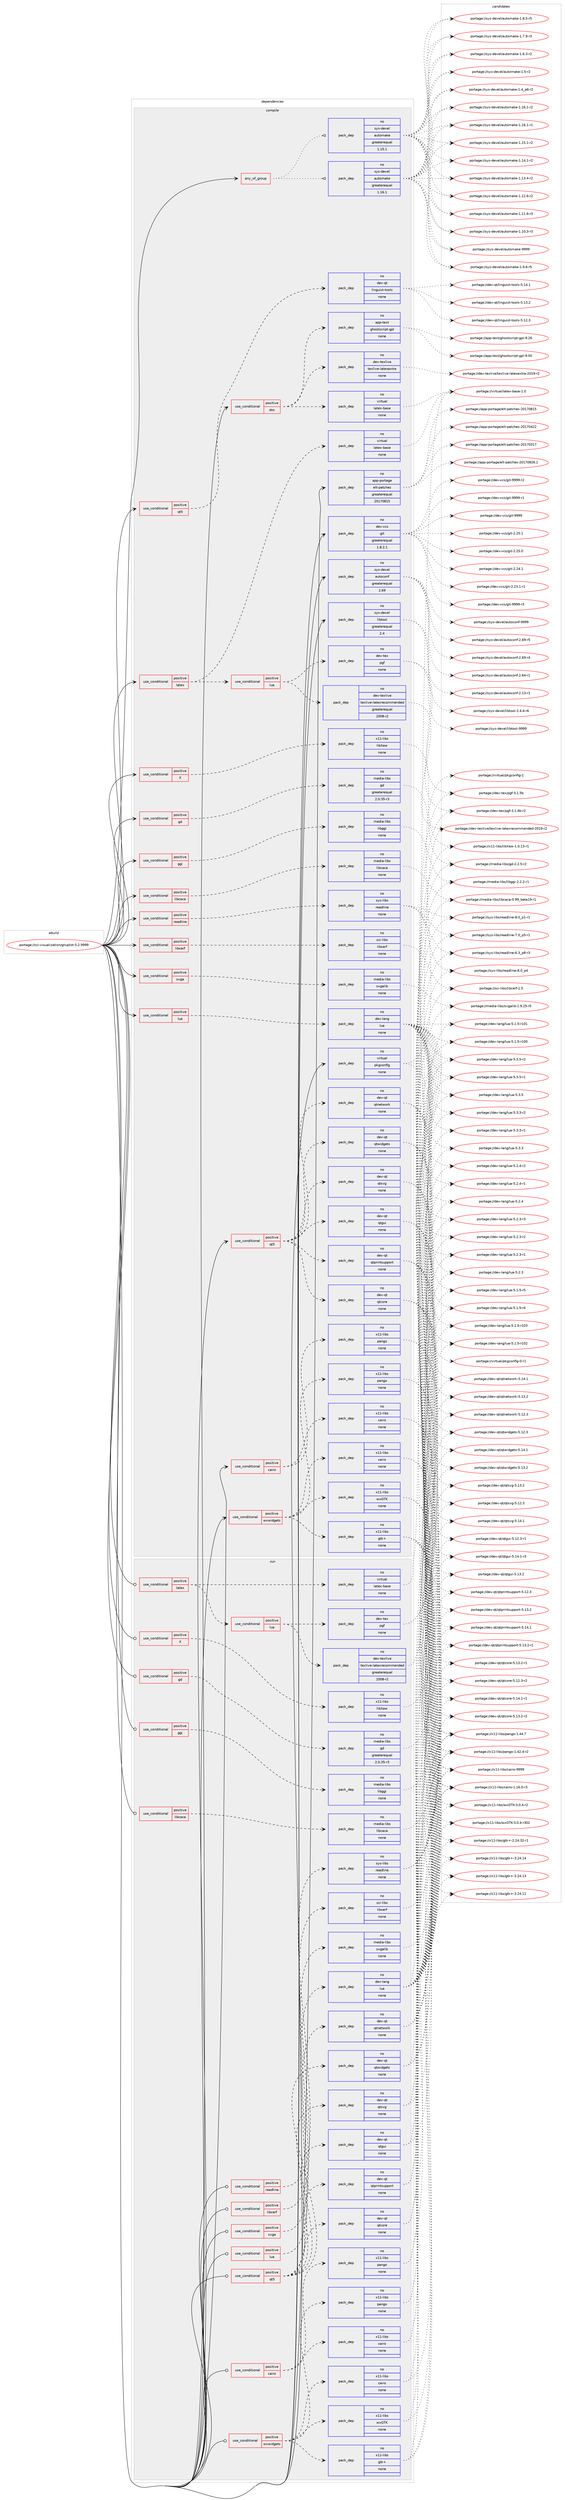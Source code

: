 digraph prolog {

# *************
# Graph options
# *************

newrank=true;
concentrate=true;
compound=true;
graph [rankdir=LR,fontname=Helvetica,fontsize=10,ranksep=1.5];#, ranksep=2.5, nodesep=0.2];
edge  [arrowhead=vee];
node  [fontname=Helvetica,fontsize=10];

# **********
# The ebuild
# **********

subgraph cluster_leftcol {
color=gray;
rank=same;
label=<<i>ebuild</i>>;
id [label="portage://sci-visualization/gnuplot-5.2.9999", color=red, width=4, href="../sci-visualization/gnuplot-5.2.9999.svg"];
}

# ****************
# The dependencies
# ****************

subgraph cluster_midcol {
color=gray;
label=<<i>dependencies</i>>;
subgraph cluster_compile {
fillcolor="#eeeeee";
style=filled;
label=<<i>compile</i>>;
subgraph any934 {
dependency44042 [label=<<TABLE BORDER="0" CELLBORDER="1" CELLSPACING="0" CELLPADDING="4"><TR><TD CELLPADDING="10">any_of_group</TD></TR></TABLE>>, shape=none, color=red];subgraph pack34084 {
dependency44043 [label=<<TABLE BORDER="0" CELLBORDER="1" CELLSPACING="0" CELLPADDING="4" WIDTH="220"><TR><TD ROWSPAN="6" CELLPADDING="30">pack_dep</TD></TR><TR><TD WIDTH="110">no</TD></TR><TR><TD>sys-devel</TD></TR><TR><TD>automake</TD></TR><TR><TD>greaterequal</TD></TR><TR><TD>1.16.1</TD></TR></TABLE>>, shape=none, color=blue];
}
dependency44042:e -> dependency44043:w [weight=20,style="dotted",arrowhead="oinv"];
subgraph pack34085 {
dependency44044 [label=<<TABLE BORDER="0" CELLBORDER="1" CELLSPACING="0" CELLPADDING="4" WIDTH="220"><TR><TD ROWSPAN="6" CELLPADDING="30">pack_dep</TD></TR><TR><TD WIDTH="110">no</TD></TR><TR><TD>sys-devel</TD></TR><TR><TD>automake</TD></TR><TR><TD>greaterequal</TD></TR><TR><TD>1.15.1</TD></TR></TABLE>>, shape=none, color=blue];
}
dependency44042:e -> dependency44044:w [weight=20,style="dotted",arrowhead="oinv"];
}
id:e -> dependency44042:w [weight=20,style="solid",arrowhead="vee"];
subgraph cond8976 {
dependency44045 [label=<<TABLE BORDER="0" CELLBORDER="1" CELLSPACING="0" CELLPADDING="4"><TR><TD ROWSPAN="3" CELLPADDING="10">use_conditional</TD></TR><TR><TD>positive</TD></TR><TR><TD>X</TD></TR></TABLE>>, shape=none, color=red];
subgraph pack34086 {
dependency44046 [label=<<TABLE BORDER="0" CELLBORDER="1" CELLSPACING="0" CELLPADDING="4" WIDTH="220"><TR><TD ROWSPAN="6" CELLPADDING="30">pack_dep</TD></TR><TR><TD WIDTH="110">no</TD></TR><TR><TD>x11-libs</TD></TR><TR><TD>libXaw</TD></TR><TR><TD>none</TD></TR><TR><TD></TD></TR></TABLE>>, shape=none, color=blue];
}
dependency44045:e -> dependency44046:w [weight=20,style="dashed",arrowhead="vee"];
}
id:e -> dependency44045:w [weight=20,style="solid",arrowhead="vee"];
subgraph cond8977 {
dependency44047 [label=<<TABLE BORDER="0" CELLBORDER="1" CELLSPACING="0" CELLPADDING="4"><TR><TD ROWSPAN="3" CELLPADDING="10">use_conditional</TD></TR><TR><TD>positive</TD></TR><TR><TD>cairo</TD></TR></TABLE>>, shape=none, color=red];
subgraph pack34087 {
dependency44048 [label=<<TABLE BORDER="0" CELLBORDER="1" CELLSPACING="0" CELLPADDING="4" WIDTH="220"><TR><TD ROWSPAN="6" CELLPADDING="30">pack_dep</TD></TR><TR><TD WIDTH="110">no</TD></TR><TR><TD>x11-libs</TD></TR><TR><TD>cairo</TD></TR><TR><TD>none</TD></TR><TR><TD></TD></TR></TABLE>>, shape=none, color=blue];
}
dependency44047:e -> dependency44048:w [weight=20,style="dashed",arrowhead="vee"];
subgraph pack34088 {
dependency44049 [label=<<TABLE BORDER="0" CELLBORDER="1" CELLSPACING="0" CELLPADDING="4" WIDTH="220"><TR><TD ROWSPAN="6" CELLPADDING="30">pack_dep</TD></TR><TR><TD WIDTH="110">no</TD></TR><TR><TD>x11-libs</TD></TR><TR><TD>pango</TD></TR><TR><TD>none</TD></TR><TR><TD></TD></TR></TABLE>>, shape=none, color=blue];
}
dependency44047:e -> dependency44049:w [weight=20,style="dashed",arrowhead="vee"];
}
id:e -> dependency44047:w [weight=20,style="solid",arrowhead="vee"];
subgraph cond8978 {
dependency44050 [label=<<TABLE BORDER="0" CELLBORDER="1" CELLSPACING="0" CELLPADDING="4"><TR><TD ROWSPAN="3" CELLPADDING="10">use_conditional</TD></TR><TR><TD>positive</TD></TR><TR><TD>doc</TD></TR></TABLE>>, shape=none, color=red];
subgraph pack34089 {
dependency44051 [label=<<TABLE BORDER="0" CELLBORDER="1" CELLSPACING="0" CELLPADDING="4" WIDTH="220"><TR><TD ROWSPAN="6" CELLPADDING="30">pack_dep</TD></TR><TR><TD WIDTH="110">no</TD></TR><TR><TD>virtual</TD></TR><TR><TD>latex-base</TD></TR><TR><TD>none</TD></TR><TR><TD></TD></TR></TABLE>>, shape=none, color=blue];
}
dependency44050:e -> dependency44051:w [weight=20,style="dashed",arrowhead="vee"];
subgraph pack34090 {
dependency44052 [label=<<TABLE BORDER="0" CELLBORDER="1" CELLSPACING="0" CELLPADDING="4" WIDTH="220"><TR><TD ROWSPAN="6" CELLPADDING="30">pack_dep</TD></TR><TR><TD WIDTH="110">no</TD></TR><TR><TD>dev-texlive</TD></TR><TR><TD>texlive-latexextra</TD></TR><TR><TD>none</TD></TR><TR><TD></TD></TR></TABLE>>, shape=none, color=blue];
}
dependency44050:e -> dependency44052:w [weight=20,style="dashed",arrowhead="vee"];
subgraph pack34091 {
dependency44053 [label=<<TABLE BORDER="0" CELLBORDER="1" CELLSPACING="0" CELLPADDING="4" WIDTH="220"><TR><TD ROWSPAN="6" CELLPADDING="30">pack_dep</TD></TR><TR><TD WIDTH="110">no</TD></TR><TR><TD>app-text</TD></TR><TR><TD>ghostscript-gpl</TD></TR><TR><TD>none</TD></TR><TR><TD></TD></TR></TABLE>>, shape=none, color=blue];
}
dependency44050:e -> dependency44053:w [weight=20,style="dashed",arrowhead="vee"];
}
id:e -> dependency44050:w [weight=20,style="solid",arrowhead="vee"];
subgraph cond8979 {
dependency44054 [label=<<TABLE BORDER="0" CELLBORDER="1" CELLSPACING="0" CELLPADDING="4"><TR><TD ROWSPAN="3" CELLPADDING="10">use_conditional</TD></TR><TR><TD>positive</TD></TR><TR><TD>gd</TD></TR></TABLE>>, shape=none, color=red];
subgraph pack34092 {
dependency44055 [label=<<TABLE BORDER="0" CELLBORDER="1" CELLSPACING="0" CELLPADDING="4" WIDTH="220"><TR><TD ROWSPAN="6" CELLPADDING="30">pack_dep</TD></TR><TR><TD WIDTH="110">no</TD></TR><TR><TD>media-libs</TD></TR><TR><TD>gd</TD></TR><TR><TD>greaterequal</TD></TR><TR><TD>2.0.35-r3</TD></TR></TABLE>>, shape=none, color=blue];
}
dependency44054:e -> dependency44055:w [weight=20,style="dashed",arrowhead="vee"];
}
id:e -> dependency44054:w [weight=20,style="solid",arrowhead="vee"];
subgraph cond8980 {
dependency44056 [label=<<TABLE BORDER="0" CELLBORDER="1" CELLSPACING="0" CELLPADDING="4"><TR><TD ROWSPAN="3" CELLPADDING="10">use_conditional</TD></TR><TR><TD>positive</TD></TR><TR><TD>ggi</TD></TR></TABLE>>, shape=none, color=red];
subgraph pack34093 {
dependency44057 [label=<<TABLE BORDER="0" CELLBORDER="1" CELLSPACING="0" CELLPADDING="4" WIDTH="220"><TR><TD ROWSPAN="6" CELLPADDING="30">pack_dep</TD></TR><TR><TD WIDTH="110">no</TD></TR><TR><TD>media-libs</TD></TR><TR><TD>libggi</TD></TR><TR><TD>none</TD></TR><TR><TD></TD></TR></TABLE>>, shape=none, color=blue];
}
dependency44056:e -> dependency44057:w [weight=20,style="dashed",arrowhead="vee"];
}
id:e -> dependency44056:w [weight=20,style="solid",arrowhead="vee"];
subgraph cond8981 {
dependency44058 [label=<<TABLE BORDER="0" CELLBORDER="1" CELLSPACING="0" CELLPADDING="4"><TR><TD ROWSPAN="3" CELLPADDING="10">use_conditional</TD></TR><TR><TD>positive</TD></TR><TR><TD>latex</TD></TR></TABLE>>, shape=none, color=red];
subgraph pack34094 {
dependency44059 [label=<<TABLE BORDER="0" CELLBORDER="1" CELLSPACING="0" CELLPADDING="4" WIDTH="220"><TR><TD ROWSPAN="6" CELLPADDING="30">pack_dep</TD></TR><TR><TD WIDTH="110">no</TD></TR><TR><TD>virtual</TD></TR><TR><TD>latex-base</TD></TR><TR><TD>none</TD></TR><TR><TD></TD></TR></TABLE>>, shape=none, color=blue];
}
dependency44058:e -> dependency44059:w [weight=20,style="dashed",arrowhead="vee"];
subgraph cond8982 {
dependency44060 [label=<<TABLE BORDER="0" CELLBORDER="1" CELLSPACING="0" CELLPADDING="4"><TR><TD ROWSPAN="3" CELLPADDING="10">use_conditional</TD></TR><TR><TD>positive</TD></TR><TR><TD>lua</TD></TR></TABLE>>, shape=none, color=red];
subgraph pack34095 {
dependency44061 [label=<<TABLE BORDER="0" CELLBORDER="1" CELLSPACING="0" CELLPADDING="4" WIDTH="220"><TR><TD ROWSPAN="6" CELLPADDING="30">pack_dep</TD></TR><TR><TD WIDTH="110">no</TD></TR><TR><TD>dev-tex</TD></TR><TR><TD>pgf</TD></TR><TR><TD>none</TD></TR><TR><TD></TD></TR></TABLE>>, shape=none, color=blue];
}
dependency44060:e -> dependency44061:w [weight=20,style="dashed",arrowhead="vee"];
subgraph pack34096 {
dependency44062 [label=<<TABLE BORDER="0" CELLBORDER="1" CELLSPACING="0" CELLPADDING="4" WIDTH="220"><TR><TD ROWSPAN="6" CELLPADDING="30">pack_dep</TD></TR><TR><TD WIDTH="110">no</TD></TR><TR><TD>dev-texlive</TD></TR><TR><TD>texlive-latexrecommended</TD></TR><TR><TD>greaterequal</TD></TR><TR><TD>2008-r2</TD></TR></TABLE>>, shape=none, color=blue];
}
dependency44060:e -> dependency44062:w [weight=20,style="dashed",arrowhead="vee"];
}
dependency44058:e -> dependency44060:w [weight=20,style="dashed",arrowhead="vee"];
}
id:e -> dependency44058:w [weight=20,style="solid",arrowhead="vee"];
subgraph cond8983 {
dependency44063 [label=<<TABLE BORDER="0" CELLBORDER="1" CELLSPACING="0" CELLPADDING="4"><TR><TD ROWSPAN="3" CELLPADDING="10">use_conditional</TD></TR><TR><TD>positive</TD></TR><TR><TD>libcaca</TD></TR></TABLE>>, shape=none, color=red];
subgraph pack34097 {
dependency44064 [label=<<TABLE BORDER="0" CELLBORDER="1" CELLSPACING="0" CELLPADDING="4" WIDTH="220"><TR><TD ROWSPAN="6" CELLPADDING="30">pack_dep</TD></TR><TR><TD WIDTH="110">no</TD></TR><TR><TD>media-libs</TD></TR><TR><TD>libcaca</TD></TR><TR><TD>none</TD></TR><TR><TD></TD></TR></TABLE>>, shape=none, color=blue];
}
dependency44063:e -> dependency44064:w [weight=20,style="dashed",arrowhead="vee"];
}
id:e -> dependency44063:w [weight=20,style="solid",arrowhead="vee"];
subgraph cond8984 {
dependency44065 [label=<<TABLE BORDER="0" CELLBORDER="1" CELLSPACING="0" CELLPADDING="4"><TR><TD ROWSPAN="3" CELLPADDING="10">use_conditional</TD></TR><TR><TD>positive</TD></TR><TR><TD>libcerf</TD></TR></TABLE>>, shape=none, color=red];
subgraph pack34098 {
dependency44066 [label=<<TABLE BORDER="0" CELLBORDER="1" CELLSPACING="0" CELLPADDING="4" WIDTH="220"><TR><TD ROWSPAN="6" CELLPADDING="30">pack_dep</TD></TR><TR><TD WIDTH="110">no</TD></TR><TR><TD>sci-libs</TD></TR><TR><TD>libcerf</TD></TR><TR><TD>none</TD></TR><TR><TD></TD></TR></TABLE>>, shape=none, color=blue];
}
dependency44065:e -> dependency44066:w [weight=20,style="dashed",arrowhead="vee"];
}
id:e -> dependency44065:w [weight=20,style="solid",arrowhead="vee"];
subgraph cond8985 {
dependency44067 [label=<<TABLE BORDER="0" CELLBORDER="1" CELLSPACING="0" CELLPADDING="4"><TR><TD ROWSPAN="3" CELLPADDING="10">use_conditional</TD></TR><TR><TD>positive</TD></TR><TR><TD>lua</TD></TR></TABLE>>, shape=none, color=red];
subgraph pack34099 {
dependency44068 [label=<<TABLE BORDER="0" CELLBORDER="1" CELLSPACING="0" CELLPADDING="4" WIDTH="220"><TR><TD ROWSPAN="6" CELLPADDING="30">pack_dep</TD></TR><TR><TD WIDTH="110">no</TD></TR><TR><TD>dev-lang</TD></TR><TR><TD>lua</TD></TR><TR><TD>none</TD></TR><TR><TD></TD></TR></TABLE>>, shape=none, color=blue];
}
dependency44067:e -> dependency44068:w [weight=20,style="dashed",arrowhead="vee"];
}
id:e -> dependency44067:w [weight=20,style="solid",arrowhead="vee"];
subgraph cond8986 {
dependency44069 [label=<<TABLE BORDER="0" CELLBORDER="1" CELLSPACING="0" CELLPADDING="4"><TR><TD ROWSPAN="3" CELLPADDING="10">use_conditional</TD></TR><TR><TD>positive</TD></TR><TR><TD>qt5</TD></TR></TABLE>>, shape=none, color=red];
subgraph pack34100 {
dependency44070 [label=<<TABLE BORDER="0" CELLBORDER="1" CELLSPACING="0" CELLPADDING="4" WIDTH="220"><TR><TD ROWSPAN="6" CELLPADDING="30">pack_dep</TD></TR><TR><TD WIDTH="110">no</TD></TR><TR><TD>dev-qt</TD></TR><TR><TD>linguist-tools</TD></TR><TR><TD>none</TD></TR><TR><TD></TD></TR></TABLE>>, shape=none, color=blue];
}
dependency44069:e -> dependency44070:w [weight=20,style="dashed",arrowhead="vee"];
}
id:e -> dependency44069:w [weight=20,style="solid",arrowhead="vee"];
subgraph cond8987 {
dependency44071 [label=<<TABLE BORDER="0" CELLBORDER="1" CELLSPACING="0" CELLPADDING="4"><TR><TD ROWSPAN="3" CELLPADDING="10">use_conditional</TD></TR><TR><TD>positive</TD></TR><TR><TD>qt5</TD></TR></TABLE>>, shape=none, color=red];
subgraph pack34101 {
dependency44072 [label=<<TABLE BORDER="0" CELLBORDER="1" CELLSPACING="0" CELLPADDING="4" WIDTH="220"><TR><TD ROWSPAN="6" CELLPADDING="30">pack_dep</TD></TR><TR><TD WIDTH="110">no</TD></TR><TR><TD>dev-qt</TD></TR><TR><TD>qtcore</TD></TR><TR><TD>none</TD></TR><TR><TD></TD></TR></TABLE>>, shape=none, color=blue];
}
dependency44071:e -> dependency44072:w [weight=20,style="dashed",arrowhead="vee"];
subgraph pack34102 {
dependency44073 [label=<<TABLE BORDER="0" CELLBORDER="1" CELLSPACING="0" CELLPADDING="4" WIDTH="220"><TR><TD ROWSPAN="6" CELLPADDING="30">pack_dep</TD></TR><TR><TD WIDTH="110">no</TD></TR><TR><TD>dev-qt</TD></TR><TR><TD>qtgui</TD></TR><TR><TD>none</TD></TR><TR><TD></TD></TR></TABLE>>, shape=none, color=blue];
}
dependency44071:e -> dependency44073:w [weight=20,style="dashed",arrowhead="vee"];
subgraph pack34103 {
dependency44074 [label=<<TABLE BORDER="0" CELLBORDER="1" CELLSPACING="0" CELLPADDING="4" WIDTH="220"><TR><TD ROWSPAN="6" CELLPADDING="30">pack_dep</TD></TR><TR><TD WIDTH="110">no</TD></TR><TR><TD>dev-qt</TD></TR><TR><TD>qtnetwork</TD></TR><TR><TD>none</TD></TR><TR><TD></TD></TR></TABLE>>, shape=none, color=blue];
}
dependency44071:e -> dependency44074:w [weight=20,style="dashed",arrowhead="vee"];
subgraph pack34104 {
dependency44075 [label=<<TABLE BORDER="0" CELLBORDER="1" CELLSPACING="0" CELLPADDING="4" WIDTH="220"><TR><TD ROWSPAN="6" CELLPADDING="30">pack_dep</TD></TR><TR><TD WIDTH="110">no</TD></TR><TR><TD>dev-qt</TD></TR><TR><TD>qtprintsupport</TD></TR><TR><TD>none</TD></TR><TR><TD></TD></TR></TABLE>>, shape=none, color=blue];
}
dependency44071:e -> dependency44075:w [weight=20,style="dashed",arrowhead="vee"];
subgraph pack34105 {
dependency44076 [label=<<TABLE BORDER="0" CELLBORDER="1" CELLSPACING="0" CELLPADDING="4" WIDTH="220"><TR><TD ROWSPAN="6" CELLPADDING="30">pack_dep</TD></TR><TR><TD WIDTH="110">no</TD></TR><TR><TD>dev-qt</TD></TR><TR><TD>qtsvg</TD></TR><TR><TD>none</TD></TR><TR><TD></TD></TR></TABLE>>, shape=none, color=blue];
}
dependency44071:e -> dependency44076:w [weight=20,style="dashed",arrowhead="vee"];
subgraph pack34106 {
dependency44077 [label=<<TABLE BORDER="0" CELLBORDER="1" CELLSPACING="0" CELLPADDING="4" WIDTH="220"><TR><TD ROWSPAN="6" CELLPADDING="30">pack_dep</TD></TR><TR><TD WIDTH="110">no</TD></TR><TR><TD>dev-qt</TD></TR><TR><TD>qtwidgets</TD></TR><TR><TD>none</TD></TR><TR><TD></TD></TR></TABLE>>, shape=none, color=blue];
}
dependency44071:e -> dependency44077:w [weight=20,style="dashed",arrowhead="vee"];
}
id:e -> dependency44071:w [weight=20,style="solid",arrowhead="vee"];
subgraph cond8988 {
dependency44078 [label=<<TABLE BORDER="0" CELLBORDER="1" CELLSPACING="0" CELLPADDING="4"><TR><TD ROWSPAN="3" CELLPADDING="10">use_conditional</TD></TR><TR><TD>positive</TD></TR><TR><TD>readline</TD></TR></TABLE>>, shape=none, color=red];
subgraph pack34107 {
dependency44079 [label=<<TABLE BORDER="0" CELLBORDER="1" CELLSPACING="0" CELLPADDING="4" WIDTH="220"><TR><TD ROWSPAN="6" CELLPADDING="30">pack_dep</TD></TR><TR><TD WIDTH="110">no</TD></TR><TR><TD>sys-libs</TD></TR><TR><TD>readline</TD></TR><TR><TD>none</TD></TR><TR><TD></TD></TR></TABLE>>, shape=none, color=blue];
}
dependency44078:e -> dependency44079:w [weight=20,style="dashed",arrowhead="vee"];
}
id:e -> dependency44078:w [weight=20,style="solid",arrowhead="vee"];
subgraph cond8989 {
dependency44080 [label=<<TABLE BORDER="0" CELLBORDER="1" CELLSPACING="0" CELLPADDING="4"><TR><TD ROWSPAN="3" CELLPADDING="10">use_conditional</TD></TR><TR><TD>positive</TD></TR><TR><TD>svga</TD></TR></TABLE>>, shape=none, color=red];
subgraph pack34108 {
dependency44081 [label=<<TABLE BORDER="0" CELLBORDER="1" CELLSPACING="0" CELLPADDING="4" WIDTH="220"><TR><TD ROWSPAN="6" CELLPADDING="30">pack_dep</TD></TR><TR><TD WIDTH="110">no</TD></TR><TR><TD>media-libs</TD></TR><TR><TD>svgalib</TD></TR><TR><TD>none</TD></TR><TR><TD></TD></TR></TABLE>>, shape=none, color=blue];
}
dependency44080:e -> dependency44081:w [weight=20,style="dashed",arrowhead="vee"];
}
id:e -> dependency44080:w [weight=20,style="solid",arrowhead="vee"];
subgraph cond8990 {
dependency44082 [label=<<TABLE BORDER="0" CELLBORDER="1" CELLSPACING="0" CELLPADDING="4"><TR><TD ROWSPAN="3" CELLPADDING="10">use_conditional</TD></TR><TR><TD>positive</TD></TR><TR><TD>wxwidgets</TD></TR></TABLE>>, shape=none, color=red];
subgraph pack34109 {
dependency44083 [label=<<TABLE BORDER="0" CELLBORDER="1" CELLSPACING="0" CELLPADDING="4" WIDTH="220"><TR><TD ROWSPAN="6" CELLPADDING="30">pack_dep</TD></TR><TR><TD WIDTH="110">no</TD></TR><TR><TD>x11-libs</TD></TR><TR><TD>wxGTK</TD></TR><TR><TD>none</TD></TR><TR><TD></TD></TR></TABLE>>, shape=none, color=blue];
}
dependency44082:e -> dependency44083:w [weight=20,style="dashed",arrowhead="vee"];
subgraph pack34110 {
dependency44084 [label=<<TABLE BORDER="0" CELLBORDER="1" CELLSPACING="0" CELLPADDING="4" WIDTH="220"><TR><TD ROWSPAN="6" CELLPADDING="30">pack_dep</TD></TR><TR><TD WIDTH="110">no</TD></TR><TR><TD>x11-libs</TD></TR><TR><TD>cairo</TD></TR><TR><TD>none</TD></TR><TR><TD></TD></TR></TABLE>>, shape=none, color=blue];
}
dependency44082:e -> dependency44084:w [weight=20,style="dashed",arrowhead="vee"];
subgraph pack34111 {
dependency44085 [label=<<TABLE BORDER="0" CELLBORDER="1" CELLSPACING="0" CELLPADDING="4" WIDTH="220"><TR><TD ROWSPAN="6" CELLPADDING="30">pack_dep</TD></TR><TR><TD WIDTH="110">no</TD></TR><TR><TD>x11-libs</TD></TR><TR><TD>pango</TD></TR><TR><TD>none</TD></TR><TR><TD></TD></TR></TABLE>>, shape=none, color=blue];
}
dependency44082:e -> dependency44085:w [weight=20,style="dashed",arrowhead="vee"];
subgraph pack34112 {
dependency44086 [label=<<TABLE BORDER="0" CELLBORDER="1" CELLSPACING="0" CELLPADDING="4" WIDTH="220"><TR><TD ROWSPAN="6" CELLPADDING="30">pack_dep</TD></TR><TR><TD WIDTH="110">no</TD></TR><TR><TD>x11-libs</TD></TR><TR><TD>gtk+</TD></TR><TR><TD>none</TD></TR><TR><TD></TD></TR></TABLE>>, shape=none, color=blue];
}
dependency44082:e -> dependency44086:w [weight=20,style="dashed",arrowhead="vee"];
}
id:e -> dependency44082:w [weight=20,style="solid",arrowhead="vee"];
subgraph pack34113 {
dependency44087 [label=<<TABLE BORDER="0" CELLBORDER="1" CELLSPACING="0" CELLPADDING="4" WIDTH="220"><TR><TD ROWSPAN="6" CELLPADDING="30">pack_dep</TD></TR><TR><TD WIDTH="110">no</TD></TR><TR><TD>app-portage</TD></TR><TR><TD>elt-patches</TD></TR><TR><TD>greaterequal</TD></TR><TR><TD>20170815</TD></TR></TABLE>>, shape=none, color=blue];
}
id:e -> dependency44087:w [weight=20,style="solid",arrowhead="vee"];
subgraph pack34114 {
dependency44088 [label=<<TABLE BORDER="0" CELLBORDER="1" CELLSPACING="0" CELLPADDING="4" WIDTH="220"><TR><TD ROWSPAN="6" CELLPADDING="30">pack_dep</TD></TR><TR><TD WIDTH="110">no</TD></TR><TR><TD>dev-vcs</TD></TR><TR><TD>git</TD></TR><TR><TD>greaterequal</TD></TR><TR><TD>1.8.2.1</TD></TR></TABLE>>, shape=none, color=blue];
}
id:e -> dependency44088:w [weight=20,style="solid",arrowhead="vee"];
subgraph pack34115 {
dependency44089 [label=<<TABLE BORDER="0" CELLBORDER="1" CELLSPACING="0" CELLPADDING="4" WIDTH="220"><TR><TD ROWSPAN="6" CELLPADDING="30">pack_dep</TD></TR><TR><TD WIDTH="110">no</TD></TR><TR><TD>sys-devel</TD></TR><TR><TD>autoconf</TD></TR><TR><TD>greaterequal</TD></TR><TR><TD>2.69</TD></TR></TABLE>>, shape=none, color=blue];
}
id:e -> dependency44089:w [weight=20,style="solid",arrowhead="vee"];
subgraph pack34116 {
dependency44090 [label=<<TABLE BORDER="0" CELLBORDER="1" CELLSPACING="0" CELLPADDING="4" WIDTH="220"><TR><TD ROWSPAN="6" CELLPADDING="30">pack_dep</TD></TR><TR><TD WIDTH="110">no</TD></TR><TR><TD>sys-devel</TD></TR><TR><TD>libtool</TD></TR><TR><TD>greaterequal</TD></TR><TR><TD>2.4</TD></TR></TABLE>>, shape=none, color=blue];
}
id:e -> dependency44090:w [weight=20,style="solid",arrowhead="vee"];
subgraph pack34117 {
dependency44091 [label=<<TABLE BORDER="0" CELLBORDER="1" CELLSPACING="0" CELLPADDING="4" WIDTH="220"><TR><TD ROWSPAN="6" CELLPADDING="30">pack_dep</TD></TR><TR><TD WIDTH="110">no</TD></TR><TR><TD>virtual</TD></TR><TR><TD>pkgconfig</TD></TR><TR><TD>none</TD></TR><TR><TD></TD></TR></TABLE>>, shape=none, color=blue];
}
id:e -> dependency44091:w [weight=20,style="solid",arrowhead="vee"];
}
subgraph cluster_compileandrun {
fillcolor="#eeeeee";
style=filled;
label=<<i>compile and run</i>>;
}
subgraph cluster_run {
fillcolor="#eeeeee";
style=filled;
label=<<i>run</i>>;
subgraph cond8991 {
dependency44092 [label=<<TABLE BORDER="0" CELLBORDER="1" CELLSPACING="0" CELLPADDING="4"><TR><TD ROWSPAN="3" CELLPADDING="10">use_conditional</TD></TR><TR><TD>positive</TD></TR><TR><TD>X</TD></TR></TABLE>>, shape=none, color=red];
subgraph pack34118 {
dependency44093 [label=<<TABLE BORDER="0" CELLBORDER="1" CELLSPACING="0" CELLPADDING="4" WIDTH="220"><TR><TD ROWSPAN="6" CELLPADDING="30">pack_dep</TD></TR><TR><TD WIDTH="110">no</TD></TR><TR><TD>x11-libs</TD></TR><TR><TD>libXaw</TD></TR><TR><TD>none</TD></TR><TR><TD></TD></TR></TABLE>>, shape=none, color=blue];
}
dependency44092:e -> dependency44093:w [weight=20,style="dashed",arrowhead="vee"];
}
id:e -> dependency44092:w [weight=20,style="solid",arrowhead="odot"];
subgraph cond8992 {
dependency44094 [label=<<TABLE BORDER="0" CELLBORDER="1" CELLSPACING="0" CELLPADDING="4"><TR><TD ROWSPAN="3" CELLPADDING="10">use_conditional</TD></TR><TR><TD>positive</TD></TR><TR><TD>cairo</TD></TR></TABLE>>, shape=none, color=red];
subgraph pack34119 {
dependency44095 [label=<<TABLE BORDER="0" CELLBORDER="1" CELLSPACING="0" CELLPADDING="4" WIDTH="220"><TR><TD ROWSPAN="6" CELLPADDING="30">pack_dep</TD></TR><TR><TD WIDTH="110">no</TD></TR><TR><TD>x11-libs</TD></TR><TR><TD>cairo</TD></TR><TR><TD>none</TD></TR><TR><TD></TD></TR></TABLE>>, shape=none, color=blue];
}
dependency44094:e -> dependency44095:w [weight=20,style="dashed",arrowhead="vee"];
subgraph pack34120 {
dependency44096 [label=<<TABLE BORDER="0" CELLBORDER="1" CELLSPACING="0" CELLPADDING="4" WIDTH="220"><TR><TD ROWSPAN="6" CELLPADDING="30">pack_dep</TD></TR><TR><TD WIDTH="110">no</TD></TR><TR><TD>x11-libs</TD></TR><TR><TD>pango</TD></TR><TR><TD>none</TD></TR><TR><TD></TD></TR></TABLE>>, shape=none, color=blue];
}
dependency44094:e -> dependency44096:w [weight=20,style="dashed",arrowhead="vee"];
}
id:e -> dependency44094:w [weight=20,style="solid",arrowhead="odot"];
subgraph cond8993 {
dependency44097 [label=<<TABLE BORDER="0" CELLBORDER="1" CELLSPACING="0" CELLPADDING="4"><TR><TD ROWSPAN="3" CELLPADDING="10">use_conditional</TD></TR><TR><TD>positive</TD></TR><TR><TD>gd</TD></TR></TABLE>>, shape=none, color=red];
subgraph pack34121 {
dependency44098 [label=<<TABLE BORDER="0" CELLBORDER="1" CELLSPACING="0" CELLPADDING="4" WIDTH="220"><TR><TD ROWSPAN="6" CELLPADDING="30">pack_dep</TD></TR><TR><TD WIDTH="110">no</TD></TR><TR><TD>media-libs</TD></TR><TR><TD>gd</TD></TR><TR><TD>greaterequal</TD></TR><TR><TD>2.0.35-r3</TD></TR></TABLE>>, shape=none, color=blue];
}
dependency44097:e -> dependency44098:w [weight=20,style="dashed",arrowhead="vee"];
}
id:e -> dependency44097:w [weight=20,style="solid",arrowhead="odot"];
subgraph cond8994 {
dependency44099 [label=<<TABLE BORDER="0" CELLBORDER="1" CELLSPACING="0" CELLPADDING="4"><TR><TD ROWSPAN="3" CELLPADDING="10">use_conditional</TD></TR><TR><TD>positive</TD></TR><TR><TD>ggi</TD></TR></TABLE>>, shape=none, color=red];
subgraph pack34122 {
dependency44100 [label=<<TABLE BORDER="0" CELLBORDER="1" CELLSPACING="0" CELLPADDING="4" WIDTH="220"><TR><TD ROWSPAN="6" CELLPADDING="30">pack_dep</TD></TR><TR><TD WIDTH="110">no</TD></TR><TR><TD>media-libs</TD></TR><TR><TD>libggi</TD></TR><TR><TD>none</TD></TR><TR><TD></TD></TR></TABLE>>, shape=none, color=blue];
}
dependency44099:e -> dependency44100:w [weight=20,style="dashed",arrowhead="vee"];
}
id:e -> dependency44099:w [weight=20,style="solid",arrowhead="odot"];
subgraph cond8995 {
dependency44101 [label=<<TABLE BORDER="0" CELLBORDER="1" CELLSPACING="0" CELLPADDING="4"><TR><TD ROWSPAN="3" CELLPADDING="10">use_conditional</TD></TR><TR><TD>positive</TD></TR><TR><TD>latex</TD></TR></TABLE>>, shape=none, color=red];
subgraph pack34123 {
dependency44102 [label=<<TABLE BORDER="0" CELLBORDER="1" CELLSPACING="0" CELLPADDING="4" WIDTH="220"><TR><TD ROWSPAN="6" CELLPADDING="30">pack_dep</TD></TR><TR><TD WIDTH="110">no</TD></TR><TR><TD>virtual</TD></TR><TR><TD>latex-base</TD></TR><TR><TD>none</TD></TR><TR><TD></TD></TR></TABLE>>, shape=none, color=blue];
}
dependency44101:e -> dependency44102:w [weight=20,style="dashed",arrowhead="vee"];
subgraph cond8996 {
dependency44103 [label=<<TABLE BORDER="0" CELLBORDER="1" CELLSPACING="0" CELLPADDING="4"><TR><TD ROWSPAN="3" CELLPADDING="10">use_conditional</TD></TR><TR><TD>positive</TD></TR><TR><TD>lua</TD></TR></TABLE>>, shape=none, color=red];
subgraph pack34124 {
dependency44104 [label=<<TABLE BORDER="0" CELLBORDER="1" CELLSPACING="0" CELLPADDING="4" WIDTH="220"><TR><TD ROWSPAN="6" CELLPADDING="30">pack_dep</TD></TR><TR><TD WIDTH="110">no</TD></TR><TR><TD>dev-tex</TD></TR><TR><TD>pgf</TD></TR><TR><TD>none</TD></TR><TR><TD></TD></TR></TABLE>>, shape=none, color=blue];
}
dependency44103:e -> dependency44104:w [weight=20,style="dashed",arrowhead="vee"];
subgraph pack34125 {
dependency44105 [label=<<TABLE BORDER="0" CELLBORDER="1" CELLSPACING="0" CELLPADDING="4" WIDTH="220"><TR><TD ROWSPAN="6" CELLPADDING="30">pack_dep</TD></TR><TR><TD WIDTH="110">no</TD></TR><TR><TD>dev-texlive</TD></TR><TR><TD>texlive-latexrecommended</TD></TR><TR><TD>greaterequal</TD></TR><TR><TD>2008-r2</TD></TR></TABLE>>, shape=none, color=blue];
}
dependency44103:e -> dependency44105:w [weight=20,style="dashed",arrowhead="vee"];
}
dependency44101:e -> dependency44103:w [weight=20,style="dashed",arrowhead="vee"];
}
id:e -> dependency44101:w [weight=20,style="solid",arrowhead="odot"];
subgraph cond8997 {
dependency44106 [label=<<TABLE BORDER="0" CELLBORDER="1" CELLSPACING="0" CELLPADDING="4"><TR><TD ROWSPAN="3" CELLPADDING="10">use_conditional</TD></TR><TR><TD>positive</TD></TR><TR><TD>libcaca</TD></TR></TABLE>>, shape=none, color=red];
subgraph pack34126 {
dependency44107 [label=<<TABLE BORDER="0" CELLBORDER="1" CELLSPACING="0" CELLPADDING="4" WIDTH="220"><TR><TD ROWSPAN="6" CELLPADDING="30">pack_dep</TD></TR><TR><TD WIDTH="110">no</TD></TR><TR><TD>media-libs</TD></TR><TR><TD>libcaca</TD></TR><TR><TD>none</TD></TR><TR><TD></TD></TR></TABLE>>, shape=none, color=blue];
}
dependency44106:e -> dependency44107:w [weight=20,style="dashed",arrowhead="vee"];
}
id:e -> dependency44106:w [weight=20,style="solid",arrowhead="odot"];
subgraph cond8998 {
dependency44108 [label=<<TABLE BORDER="0" CELLBORDER="1" CELLSPACING="0" CELLPADDING="4"><TR><TD ROWSPAN="3" CELLPADDING="10">use_conditional</TD></TR><TR><TD>positive</TD></TR><TR><TD>libcerf</TD></TR></TABLE>>, shape=none, color=red];
subgraph pack34127 {
dependency44109 [label=<<TABLE BORDER="0" CELLBORDER="1" CELLSPACING="0" CELLPADDING="4" WIDTH="220"><TR><TD ROWSPAN="6" CELLPADDING="30">pack_dep</TD></TR><TR><TD WIDTH="110">no</TD></TR><TR><TD>sci-libs</TD></TR><TR><TD>libcerf</TD></TR><TR><TD>none</TD></TR><TR><TD></TD></TR></TABLE>>, shape=none, color=blue];
}
dependency44108:e -> dependency44109:w [weight=20,style="dashed",arrowhead="vee"];
}
id:e -> dependency44108:w [weight=20,style="solid",arrowhead="odot"];
subgraph cond8999 {
dependency44110 [label=<<TABLE BORDER="0" CELLBORDER="1" CELLSPACING="0" CELLPADDING="4"><TR><TD ROWSPAN="3" CELLPADDING="10">use_conditional</TD></TR><TR><TD>positive</TD></TR><TR><TD>lua</TD></TR></TABLE>>, shape=none, color=red];
subgraph pack34128 {
dependency44111 [label=<<TABLE BORDER="0" CELLBORDER="1" CELLSPACING="0" CELLPADDING="4" WIDTH="220"><TR><TD ROWSPAN="6" CELLPADDING="30">pack_dep</TD></TR><TR><TD WIDTH="110">no</TD></TR><TR><TD>dev-lang</TD></TR><TR><TD>lua</TD></TR><TR><TD>none</TD></TR><TR><TD></TD></TR></TABLE>>, shape=none, color=blue];
}
dependency44110:e -> dependency44111:w [weight=20,style="dashed",arrowhead="vee"];
}
id:e -> dependency44110:w [weight=20,style="solid",arrowhead="odot"];
subgraph cond9000 {
dependency44112 [label=<<TABLE BORDER="0" CELLBORDER="1" CELLSPACING="0" CELLPADDING="4"><TR><TD ROWSPAN="3" CELLPADDING="10">use_conditional</TD></TR><TR><TD>positive</TD></TR><TR><TD>qt5</TD></TR></TABLE>>, shape=none, color=red];
subgraph pack34129 {
dependency44113 [label=<<TABLE BORDER="0" CELLBORDER="1" CELLSPACING="0" CELLPADDING="4" WIDTH="220"><TR><TD ROWSPAN="6" CELLPADDING="30">pack_dep</TD></TR><TR><TD WIDTH="110">no</TD></TR><TR><TD>dev-qt</TD></TR><TR><TD>qtcore</TD></TR><TR><TD>none</TD></TR><TR><TD></TD></TR></TABLE>>, shape=none, color=blue];
}
dependency44112:e -> dependency44113:w [weight=20,style="dashed",arrowhead="vee"];
subgraph pack34130 {
dependency44114 [label=<<TABLE BORDER="0" CELLBORDER="1" CELLSPACING="0" CELLPADDING="4" WIDTH="220"><TR><TD ROWSPAN="6" CELLPADDING="30">pack_dep</TD></TR><TR><TD WIDTH="110">no</TD></TR><TR><TD>dev-qt</TD></TR><TR><TD>qtgui</TD></TR><TR><TD>none</TD></TR><TR><TD></TD></TR></TABLE>>, shape=none, color=blue];
}
dependency44112:e -> dependency44114:w [weight=20,style="dashed",arrowhead="vee"];
subgraph pack34131 {
dependency44115 [label=<<TABLE BORDER="0" CELLBORDER="1" CELLSPACING="0" CELLPADDING="4" WIDTH="220"><TR><TD ROWSPAN="6" CELLPADDING="30">pack_dep</TD></TR><TR><TD WIDTH="110">no</TD></TR><TR><TD>dev-qt</TD></TR><TR><TD>qtnetwork</TD></TR><TR><TD>none</TD></TR><TR><TD></TD></TR></TABLE>>, shape=none, color=blue];
}
dependency44112:e -> dependency44115:w [weight=20,style="dashed",arrowhead="vee"];
subgraph pack34132 {
dependency44116 [label=<<TABLE BORDER="0" CELLBORDER="1" CELLSPACING="0" CELLPADDING="4" WIDTH="220"><TR><TD ROWSPAN="6" CELLPADDING="30">pack_dep</TD></TR><TR><TD WIDTH="110">no</TD></TR><TR><TD>dev-qt</TD></TR><TR><TD>qtprintsupport</TD></TR><TR><TD>none</TD></TR><TR><TD></TD></TR></TABLE>>, shape=none, color=blue];
}
dependency44112:e -> dependency44116:w [weight=20,style="dashed",arrowhead="vee"];
subgraph pack34133 {
dependency44117 [label=<<TABLE BORDER="0" CELLBORDER="1" CELLSPACING="0" CELLPADDING="4" WIDTH="220"><TR><TD ROWSPAN="6" CELLPADDING="30">pack_dep</TD></TR><TR><TD WIDTH="110">no</TD></TR><TR><TD>dev-qt</TD></TR><TR><TD>qtsvg</TD></TR><TR><TD>none</TD></TR><TR><TD></TD></TR></TABLE>>, shape=none, color=blue];
}
dependency44112:e -> dependency44117:w [weight=20,style="dashed",arrowhead="vee"];
subgraph pack34134 {
dependency44118 [label=<<TABLE BORDER="0" CELLBORDER="1" CELLSPACING="0" CELLPADDING="4" WIDTH="220"><TR><TD ROWSPAN="6" CELLPADDING="30">pack_dep</TD></TR><TR><TD WIDTH="110">no</TD></TR><TR><TD>dev-qt</TD></TR><TR><TD>qtwidgets</TD></TR><TR><TD>none</TD></TR><TR><TD></TD></TR></TABLE>>, shape=none, color=blue];
}
dependency44112:e -> dependency44118:w [weight=20,style="dashed",arrowhead="vee"];
}
id:e -> dependency44112:w [weight=20,style="solid",arrowhead="odot"];
subgraph cond9001 {
dependency44119 [label=<<TABLE BORDER="0" CELLBORDER="1" CELLSPACING="0" CELLPADDING="4"><TR><TD ROWSPAN="3" CELLPADDING="10">use_conditional</TD></TR><TR><TD>positive</TD></TR><TR><TD>readline</TD></TR></TABLE>>, shape=none, color=red];
subgraph pack34135 {
dependency44120 [label=<<TABLE BORDER="0" CELLBORDER="1" CELLSPACING="0" CELLPADDING="4" WIDTH="220"><TR><TD ROWSPAN="6" CELLPADDING="30">pack_dep</TD></TR><TR><TD WIDTH="110">no</TD></TR><TR><TD>sys-libs</TD></TR><TR><TD>readline</TD></TR><TR><TD>none</TD></TR><TR><TD></TD></TR></TABLE>>, shape=none, color=blue];
}
dependency44119:e -> dependency44120:w [weight=20,style="dashed",arrowhead="vee"];
}
id:e -> dependency44119:w [weight=20,style="solid",arrowhead="odot"];
subgraph cond9002 {
dependency44121 [label=<<TABLE BORDER="0" CELLBORDER="1" CELLSPACING="0" CELLPADDING="4"><TR><TD ROWSPAN="3" CELLPADDING="10">use_conditional</TD></TR><TR><TD>positive</TD></TR><TR><TD>svga</TD></TR></TABLE>>, shape=none, color=red];
subgraph pack34136 {
dependency44122 [label=<<TABLE BORDER="0" CELLBORDER="1" CELLSPACING="0" CELLPADDING="4" WIDTH="220"><TR><TD ROWSPAN="6" CELLPADDING="30">pack_dep</TD></TR><TR><TD WIDTH="110">no</TD></TR><TR><TD>media-libs</TD></TR><TR><TD>svgalib</TD></TR><TR><TD>none</TD></TR><TR><TD></TD></TR></TABLE>>, shape=none, color=blue];
}
dependency44121:e -> dependency44122:w [weight=20,style="dashed",arrowhead="vee"];
}
id:e -> dependency44121:w [weight=20,style="solid",arrowhead="odot"];
subgraph cond9003 {
dependency44123 [label=<<TABLE BORDER="0" CELLBORDER="1" CELLSPACING="0" CELLPADDING="4"><TR><TD ROWSPAN="3" CELLPADDING="10">use_conditional</TD></TR><TR><TD>positive</TD></TR><TR><TD>wxwidgets</TD></TR></TABLE>>, shape=none, color=red];
subgraph pack34137 {
dependency44124 [label=<<TABLE BORDER="0" CELLBORDER="1" CELLSPACING="0" CELLPADDING="4" WIDTH="220"><TR><TD ROWSPAN="6" CELLPADDING="30">pack_dep</TD></TR><TR><TD WIDTH="110">no</TD></TR><TR><TD>x11-libs</TD></TR><TR><TD>wxGTK</TD></TR><TR><TD>none</TD></TR><TR><TD></TD></TR></TABLE>>, shape=none, color=blue];
}
dependency44123:e -> dependency44124:w [weight=20,style="dashed",arrowhead="vee"];
subgraph pack34138 {
dependency44125 [label=<<TABLE BORDER="0" CELLBORDER="1" CELLSPACING="0" CELLPADDING="4" WIDTH="220"><TR><TD ROWSPAN="6" CELLPADDING="30">pack_dep</TD></TR><TR><TD WIDTH="110">no</TD></TR><TR><TD>x11-libs</TD></TR><TR><TD>cairo</TD></TR><TR><TD>none</TD></TR><TR><TD></TD></TR></TABLE>>, shape=none, color=blue];
}
dependency44123:e -> dependency44125:w [weight=20,style="dashed",arrowhead="vee"];
subgraph pack34139 {
dependency44126 [label=<<TABLE BORDER="0" CELLBORDER="1" CELLSPACING="0" CELLPADDING="4" WIDTH="220"><TR><TD ROWSPAN="6" CELLPADDING="30">pack_dep</TD></TR><TR><TD WIDTH="110">no</TD></TR><TR><TD>x11-libs</TD></TR><TR><TD>pango</TD></TR><TR><TD>none</TD></TR><TR><TD></TD></TR></TABLE>>, shape=none, color=blue];
}
dependency44123:e -> dependency44126:w [weight=20,style="dashed",arrowhead="vee"];
subgraph pack34140 {
dependency44127 [label=<<TABLE BORDER="0" CELLBORDER="1" CELLSPACING="0" CELLPADDING="4" WIDTH="220"><TR><TD ROWSPAN="6" CELLPADDING="30">pack_dep</TD></TR><TR><TD WIDTH="110">no</TD></TR><TR><TD>x11-libs</TD></TR><TR><TD>gtk+</TD></TR><TR><TD>none</TD></TR><TR><TD></TD></TR></TABLE>>, shape=none, color=blue];
}
dependency44123:e -> dependency44127:w [weight=20,style="dashed",arrowhead="vee"];
}
id:e -> dependency44123:w [weight=20,style="solid",arrowhead="odot"];
}
}

# **************
# The candidates
# **************

subgraph cluster_choices {
rank=same;
color=gray;
label=<<i>candidates</i>>;

subgraph choice34084 {
color=black;
nodesep=1;
choice115121115451001011181011084797117116111109971071014557575757 [label="portage://sys-devel/automake-9999", color=red, width=4,href="../sys-devel/automake-9999.svg"];
choice115121115451001011181011084797117116111109971071014549465746544511453 [label="portage://sys-devel/automake-1.9.6-r5", color=red, width=4,href="../sys-devel/automake-1.9.6-r5.svg"];
choice115121115451001011181011084797117116111109971071014549465646534511453 [label="portage://sys-devel/automake-1.8.5-r5", color=red, width=4,href="../sys-devel/automake-1.8.5-r5.svg"];
choice115121115451001011181011084797117116111109971071014549465546574511451 [label="portage://sys-devel/automake-1.7.9-r3", color=red, width=4,href="../sys-devel/automake-1.7.9-r3.svg"];
choice115121115451001011181011084797117116111109971071014549465446514511450 [label="portage://sys-devel/automake-1.6.3-r2", color=red, width=4,href="../sys-devel/automake-1.6.3-r2.svg"];
choice11512111545100101118101108479711711611110997107101454946534511450 [label="portage://sys-devel/automake-1.5-r2", color=red, width=4,href="../sys-devel/automake-1.5-r2.svg"];
choice115121115451001011181011084797117116111109971071014549465295112544511450 [label="portage://sys-devel/automake-1.4_p6-r2", color=red, width=4,href="../sys-devel/automake-1.4_p6-r2.svg"];
choice11512111545100101118101108479711711611110997107101454946495446494511450 [label="portage://sys-devel/automake-1.16.1-r2", color=red, width=4,href="../sys-devel/automake-1.16.1-r2.svg"];
choice11512111545100101118101108479711711611110997107101454946495446494511449 [label="portage://sys-devel/automake-1.16.1-r1", color=red, width=4,href="../sys-devel/automake-1.16.1-r1.svg"];
choice11512111545100101118101108479711711611110997107101454946495346494511450 [label="portage://sys-devel/automake-1.15.1-r2", color=red, width=4,href="../sys-devel/automake-1.15.1-r2.svg"];
choice11512111545100101118101108479711711611110997107101454946495246494511450 [label="portage://sys-devel/automake-1.14.1-r2", color=red, width=4,href="../sys-devel/automake-1.14.1-r2.svg"];
choice11512111545100101118101108479711711611110997107101454946495146524511450 [label="portage://sys-devel/automake-1.13.4-r2", color=red, width=4,href="../sys-devel/automake-1.13.4-r2.svg"];
choice11512111545100101118101108479711711611110997107101454946495046544511450 [label="portage://sys-devel/automake-1.12.6-r2", color=red, width=4,href="../sys-devel/automake-1.12.6-r2.svg"];
choice11512111545100101118101108479711711611110997107101454946494946544511451 [label="portage://sys-devel/automake-1.11.6-r3", color=red, width=4,href="../sys-devel/automake-1.11.6-r3.svg"];
choice11512111545100101118101108479711711611110997107101454946494846514511451 [label="portage://sys-devel/automake-1.10.3-r3", color=red, width=4,href="../sys-devel/automake-1.10.3-r3.svg"];
dependency44043:e -> choice115121115451001011181011084797117116111109971071014557575757:w [style=dotted,weight="100"];
dependency44043:e -> choice115121115451001011181011084797117116111109971071014549465746544511453:w [style=dotted,weight="100"];
dependency44043:e -> choice115121115451001011181011084797117116111109971071014549465646534511453:w [style=dotted,weight="100"];
dependency44043:e -> choice115121115451001011181011084797117116111109971071014549465546574511451:w [style=dotted,weight="100"];
dependency44043:e -> choice115121115451001011181011084797117116111109971071014549465446514511450:w [style=dotted,weight="100"];
dependency44043:e -> choice11512111545100101118101108479711711611110997107101454946534511450:w [style=dotted,weight="100"];
dependency44043:e -> choice115121115451001011181011084797117116111109971071014549465295112544511450:w [style=dotted,weight="100"];
dependency44043:e -> choice11512111545100101118101108479711711611110997107101454946495446494511450:w [style=dotted,weight="100"];
dependency44043:e -> choice11512111545100101118101108479711711611110997107101454946495446494511449:w [style=dotted,weight="100"];
dependency44043:e -> choice11512111545100101118101108479711711611110997107101454946495346494511450:w [style=dotted,weight="100"];
dependency44043:e -> choice11512111545100101118101108479711711611110997107101454946495246494511450:w [style=dotted,weight="100"];
dependency44043:e -> choice11512111545100101118101108479711711611110997107101454946495146524511450:w [style=dotted,weight="100"];
dependency44043:e -> choice11512111545100101118101108479711711611110997107101454946495046544511450:w [style=dotted,weight="100"];
dependency44043:e -> choice11512111545100101118101108479711711611110997107101454946494946544511451:w [style=dotted,weight="100"];
dependency44043:e -> choice11512111545100101118101108479711711611110997107101454946494846514511451:w [style=dotted,weight="100"];
}
subgraph choice34085 {
color=black;
nodesep=1;
choice115121115451001011181011084797117116111109971071014557575757 [label="portage://sys-devel/automake-9999", color=red, width=4,href="../sys-devel/automake-9999.svg"];
choice115121115451001011181011084797117116111109971071014549465746544511453 [label="portage://sys-devel/automake-1.9.6-r5", color=red, width=4,href="../sys-devel/automake-1.9.6-r5.svg"];
choice115121115451001011181011084797117116111109971071014549465646534511453 [label="portage://sys-devel/automake-1.8.5-r5", color=red, width=4,href="../sys-devel/automake-1.8.5-r5.svg"];
choice115121115451001011181011084797117116111109971071014549465546574511451 [label="portage://sys-devel/automake-1.7.9-r3", color=red, width=4,href="../sys-devel/automake-1.7.9-r3.svg"];
choice115121115451001011181011084797117116111109971071014549465446514511450 [label="portage://sys-devel/automake-1.6.3-r2", color=red, width=4,href="../sys-devel/automake-1.6.3-r2.svg"];
choice11512111545100101118101108479711711611110997107101454946534511450 [label="portage://sys-devel/automake-1.5-r2", color=red, width=4,href="../sys-devel/automake-1.5-r2.svg"];
choice115121115451001011181011084797117116111109971071014549465295112544511450 [label="portage://sys-devel/automake-1.4_p6-r2", color=red, width=4,href="../sys-devel/automake-1.4_p6-r2.svg"];
choice11512111545100101118101108479711711611110997107101454946495446494511450 [label="portage://sys-devel/automake-1.16.1-r2", color=red, width=4,href="../sys-devel/automake-1.16.1-r2.svg"];
choice11512111545100101118101108479711711611110997107101454946495446494511449 [label="portage://sys-devel/automake-1.16.1-r1", color=red, width=4,href="../sys-devel/automake-1.16.1-r1.svg"];
choice11512111545100101118101108479711711611110997107101454946495346494511450 [label="portage://sys-devel/automake-1.15.1-r2", color=red, width=4,href="../sys-devel/automake-1.15.1-r2.svg"];
choice11512111545100101118101108479711711611110997107101454946495246494511450 [label="portage://sys-devel/automake-1.14.1-r2", color=red, width=4,href="../sys-devel/automake-1.14.1-r2.svg"];
choice11512111545100101118101108479711711611110997107101454946495146524511450 [label="portage://sys-devel/automake-1.13.4-r2", color=red, width=4,href="../sys-devel/automake-1.13.4-r2.svg"];
choice11512111545100101118101108479711711611110997107101454946495046544511450 [label="portage://sys-devel/automake-1.12.6-r2", color=red, width=4,href="../sys-devel/automake-1.12.6-r2.svg"];
choice11512111545100101118101108479711711611110997107101454946494946544511451 [label="portage://sys-devel/automake-1.11.6-r3", color=red, width=4,href="../sys-devel/automake-1.11.6-r3.svg"];
choice11512111545100101118101108479711711611110997107101454946494846514511451 [label="portage://sys-devel/automake-1.10.3-r3", color=red, width=4,href="../sys-devel/automake-1.10.3-r3.svg"];
dependency44044:e -> choice115121115451001011181011084797117116111109971071014557575757:w [style=dotted,weight="100"];
dependency44044:e -> choice115121115451001011181011084797117116111109971071014549465746544511453:w [style=dotted,weight="100"];
dependency44044:e -> choice115121115451001011181011084797117116111109971071014549465646534511453:w [style=dotted,weight="100"];
dependency44044:e -> choice115121115451001011181011084797117116111109971071014549465546574511451:w [style=dotted,weight="100"];
dependency44044:e -> choice115121115451001011181011084797117116111109971071014549465446514511450:w [style=dotted,weight="100"];
dependency44044:e -> choice11512111545100101118101108479711711611110997107101454946534511450:w [style=dotted,weight="100"];
dependency44044:e -> choice115121115451001011181011084797117116111109971071014549465295112544511450:w [style=dotted,weight="100"];
dependency44044:e -> choice11512111545100101118101108479711711611110997107101454946495446494511450:w [style=dotted,weight="100"];
dependency44044:e -> choice11512111545100101118101108479711711611110997107101454946495446494511449:w [style=dotted,weight="100"];
dependency44044:e -> choice11512111545100101118101108479711711611110997107101454946495346494511450:w [style=dotted,weight="100"];
dependency44044:e -> choice11512111545100101118101108479711711611110997107101454946495246494511450:w [style=dotted,weight="100"];
dependency44044:e -> choice11512111545100101118101108479711711611110997107101454946495146524511450:w [style=dotted,weight="100"];
dependency44044:e -> choice11512111545100101118101108479711711611110997107101454946495046544511450:w [style=dotted,weight="100"];
dependency44044:e -> choice11512111545100101118101108479711711611110997107101454946494946544511451:w [style=dotted,weight="100"];
dependency44044:e -> choice11512111545100101118101108479711711611110997107101454946494846514511451:w [style=dotted,weight="100"];
}
subgraph choice34086 {
color=black;
nodesep=1;
choice1204949451081059811547108105988897119454946484649514511449 [label="portage://x11-libs/libXaw-1.0.13-r1", color=red, width=4,href="../x11-libs/libXaw-1.0.13-r1.svg"];
dependency44046:e -> choice1204949451081059811547108105988897119454946484649514511449:w [style=dotted,weight="100"];
}
subgraph choice34087 {
color=black;
nodesep=1;
choice120494945108105981154799971051141114557575757 [label="portage://x11-libs/cairo-9999", color=red, width=4,href="../x11-libs/cairo-9999.svg"];
choice12049494510810598115479997105114111454946495446484511451 [label="portage://x11-libs/cairo-1.16.0-r3", color=red, width=4,href="../x11-libs/cairo-1.16.0-r3.svg"];
dependency44048:e -> choice120494945108105981154799971051141114557575757:w [style=dotted,weight="100"];
dependency44048:e -> choice12049494510810598115479997105114111454946495446484511451:w [style=dotted,weight="100"];
}
subgraph choice34088 {
color=black;
nodesep=1;
choice12049494510810598115471129711010311145494652524655 [label="portage://x11-libs/pango-1.44.7", color=red, width=4,href="../x11-libs/pango-1.44.7.svg"];
choice120494945108105981154711297110103111454946525046524511450 [label="portage://x11-libs/pango-1.42.4-r2", color=red, width=4,href="../x11-libs/pango-1.42.4-r2.svg"];
dependency44049:e -> choice12049494510810598115471129711010311145494652524655:w [style=dotted,weight="100"];
dependency44049:e -> choice120494945108105981154711297110103111454946525046524511450:w [style=dotted,weight="100"];
}
subgraph choice34089 {
color=black;
nodesep=1;
choice11810511411611797108471089711610112045989711510145494648 [label="portage://virtual/latex-base-1.0", color=red, width=4,href="../virtual/latex-base-1.0.svg"];
dependency44051:e -> choice11810511411611797108471089711610112045989711510145494648:w [style=dotted,weight="100"];
}
subgraph choice34090 {
color=black;
nodesep=1;
choice100101118451161011201081051181014711610112010810511810145108971161011201011201161149745504849574511450 [label="portage://dev-texlive/texlive-latexextra-2019-r2", color=red, width=4,href="../dev-texlive/texlive-latexextra-2019-r2.svg"];
dependency44052:e -> choice100101118451161011201081051181014711610112010810511810145108971161011201011201161149745504849574511450:w [style=dotted,weight="100"];
}
subgraph choice34091 {
color=black;
nodesep=1;
choice97112112451161011201164710310411111511611599114105112116451031121084557465348 [label="portage://app-text/ghostscript-gpl-9.50", color=red, width=4,href="../app-text/ghostscript-gpl-9.50.svg"];
choice97112112451161011201164710310411111511611599114105112116451031121084557465054 [label="portage://app-text/ghostscript-gpl-9.26", color=red, width=4,href="../app-text/ghostscript-gpl-9.26.svg"];
dependency44053:e -> choice97112112451161011201164710310411111511611599114105112116451031121084557465348:w [style=dotted,weight="100"];
dependency44053:e -> choice97112112451161011201164710310411111511611599114105112116451031121084557465054:w [style=dotted,weight="100"];
}
subgraph choice34092 {
color=black;
nodesep=1;
choice109101100105974510810598115471031004550465046534511450 [label="portage://media-libs/gd-2.2.5-r2", color=red, width=4,href="../media-libs/gd-2.2.5-r2.svg"];
dependency44055:e -> choice109101100105974510810598115471031004550465046534511450:w [style=dotted,weight="100"];
}
subgraph choice34093 {
color=black;
nodesep=1;
choice10910110010597451081059811547108105981031031054550465046504511449 [label="portage://media-libs/libggi-2.2.2-r1", color=red, width=4,href="../media-libs/libggi-2.2.2-r1.svg"];
dependency44057:e -> choice10910110010597451081059811547108105981031031054550465046504511449:w [style=dotted,weight="100"];
}
subgraph choice34094 {
color=black;
nodesep=1;
choice11810511411611797108471089711610112045989711510145494648 [label="portage://virtual/latex-base-1.0", color=red, width=4,href="../virtual/latex-base-1.0.svg"];
dependency44059:e -> choice11810511411611797108471089711610112045989711510145494648:w [style=dotted,weight="100"];
}
subgraph choice34095 {
color=black;
nodesep=1;
choice100101118451161011204711210310245514649465398 [label="portage://dev-tex/pgf-3.1.5b", color=red, width=4,href="../dev-tex/pgf-3.1.5b.svg"];
choice1001011184511610112047112103102455146494652984511450 [label="portage://dev-tex/pgf-3.1.4b-r2", color=red, width=4,href="../dev-tex/pgf-3.1.4b-r2.svg"];
dependency44061:e -> choice100101118451161011204711210310245514649465398:w [style=dotted,weight="100"];
dependency44061:e -> choice1001011184511610112047112103102455146494652984511450:w [style=dotted,weight="100"];
}
subgraph choice34096 {
color=black;
nodesep=1;
choice100101118451161011201081051181014711610112010810511810145108971161011201141019911110910910111010010110045504849574511450 [label="portage://dev-texlive/texlive-latexrecommended-2019-r2", color=red, width=4,href="../dev-texlive/texlive-latexrecommended-2019-r2.svg"];
dependency44062:e -> choice100101118451161011201081051181014711610112010810511810145108971161011201141019911110910910111010010110045504849574511450:w [style=dotted,weight="100"];
}
subgraph choice34097 {
color=black;
nodesep=1;
choice109101100105974510810598115471081059899979997454846575795981011169749574511449 [label="portage://media-libs/libcaca-0.99_beta19-r1", color=red, width=4,href="../media-libs/libcaca-0.99_beta19-r1.svg"];
dependency44064:e -> choice109101100105974510810598115471081059899979997454846575795981011169749574511449:w [style=dotted,weight="100"];
}
subgraph choice34098 {
color=black;
nodesep=1;
choice11599105451081059811547108105989910111410245494653 [label="portage://sci-libs/libcerf-1.5", color=red, width=4,href="../sci-libs/libcerf-1.5.svg"];
dependency44066:e -> choice11599105451081059811547108105989910111410245494653:w [style=dotted,weight="100"];
}
subgraph choice34099 {
color=black;
nodesep=1;
choice100101118451089711010347108117974553465146534511450 [label="portage://dev-lang/lua-5.3.5-r2", color=red, width=4,href="../dev-lang/lua-5.3.5-r2.svg"];
choice100101118451089711010347108117974553465146534511449 [label="portage://dev-lang/lua-5.3.5-r1", color=red, width=4,href="../dev-lang/lua-5.3.5-r1.svg"];
choice10010111845108971101034710811797455346514653 [label="portage://dev-lang/lua-5.3.5", color=red, width=4,href="../dev-lang/lua-5.3.5.svg"];
choice100101118451089711010347108117974553465146514511450 [label="portage://dev-lang/lua-5.3.3-r2", color=red, width=4,href="../dev-lang/lua-5.3.3-r2.svg"];
choice100101118451089711010347108117974553465146514511449 [label="portage://dev-lang/lua-5.3.3-r1", color=red, width=4,href="../dev-lang/lua-5.3.3-r1.svg"];
choice10010111845108971101034710811797455346514651 [label="portage://dev-lang/lua-5.3.3", color=red, width=4,href="../dev-lang/lua-5.3.3.svg"];
choice100101118451089711010347108117974553465046524511450 [label="portage://dev-lang/lua-5.2.4-r2", color=red, width=4,href="../dev-lang/lua-5.2.4-r2.svg"];
choice100101118451089711010347108117974553465046524511449 [label="portage://dev-lang/lua-5.2.4-r1", color=red, width=4,href="../dev-lang/lua-5.2.4-r1.svg"];
choice10010111845108971101034710811797455346504652 [label="portage://dev-lang/lua-5.2.4", color=red, width=4,href="../dev-lang/lua-5.2.4.svg"];
choice100101118451089711010347108117974553465046514511451 [label="portage://dev-lang/lua-5.2.3-r3", color=red, width=4,href="../dev-lang/lua-5.2.3-r3.svg"];
choice100101118451089711010347108117974553465046514511450 [label="portage://dev-lang/lua-5.2.3-r2", color=red, width=4,href="../dev-lang/lua-5.2.3-r2.svg"];
choice100101118451089711010347108117974553465046514511449 [label="portage://dev-lang/lua-5.2.3-r1", color=red, width=4,href="../dev-lang/lua-5.2.3-r1.svg"];
choice10010111845108971101034710811797455346504651 [label="portage://dev-lang/lua-5.2.3", color=red, width=4,href="../dev-lang/lua-5.2.3.svg"];
choice100101118451089711010347108117974553464946534511453 [label="portage://dev-lang/lua-5.1.5-r5", color=red, width=4,href="../dev-lang/lua-5.1.5-r5.svg"];
choice100101118451089711010347108117974553464946534511452 [label="portage://dev-lang/lua-5.1.5-r4", color=red, width=4,href="../dev-lang/lua-5.1.5-r4.svg"];
choice1001011184510897110103471081179745534649465345114494851 [label="portage://dev-lang/lua-5.1.5-r103", color=red, width=4,href="../dev-lang/lua-5.1.5-r103.svg"];
choice1001011184510897110103471081179745534649465345114494850 [label="portage://dev-lang/lua-5.1.5-r102", color=red, width=4,href="../dev-lang/lua-5.1.5-r102.svg"];
choice1001011184510897110103471081179745534649465345114494849 [label="portage://dev-lang/lua-5.1.5-r101", color=red, width=4,href="../dev-lang/lua-5.1.5-r101.svg"];
choice1001011184510897110103471081179745534649465345114494848 [label="portage://dev-lang/lua-5.1.5-r100", color=red, width=4,href="../dev-lang/lua-5.1.5-r100.svg"];
dependency44068:e -> choice100101118451089711010347108117974553465146534511450:w [style=dotted,weight="100"];
dependency44068:e -> choice100101118451089711010347108117974553465146534511449:w [style=dotted,weight="100"];
dependency44068:e -> choice10010111845108971101034710811797455346514653:w [style=dotted,weight="100"];
dependency44068:e -> choice100101118451089711010347108117974553465146514511450:w [style=dotted,weight="100"];
dependency44068:e -> choice100101118451089711010347108117974553465146514511449:w [style=dotted,weight="100"];
dependency44068:e -> choice10010111845108971101034710811797455346514651:w [style=dotted,weight="100"];
dependency44068:e -> choice100101118451089711010347108117974553465046524511450:w [style=dotted,weight="100"];
dependency44068:e -> choice100101118451089711010347108117974553465046524511449:w [style=dotted,weight="100"];
dependency44068:e -> choice10010111845108971101034710811797455346504652:w [style=dotted,weight="100"];
dependency44068:e -> choice100101118451089711010347108117974553465046514511451:w [style=dotted,weight="100"];
dependency44068:e -> choice100101118451089711010347108117974553465046514511450:w [style=dotted,weight="100"];
dependency44068:e -> choice100101118451089711010347108117974553465046514511449:w [style=dotted,weight="100"];
dependency44068:e -> choice10010111845108971101034710811797455346504651:w [style=dotted,weight="100"];
dependency44068:e -> choice100101118451089711010347108117974553464946534511453:w [style=dotted,weight="100"];
dependency44068:e -> choice100101118451089711010347108117974553464946534511452:w [style=dotted,weight="100"];
dependency44068:e -> choice1001011184510897110103471081179745534649465345114494851:w [style=dotted,weight="100"];
dependency44068:e -> choice1001011184510897110103471081179745534649465345114494850:w [style=dotted,weight="100"];
dependency44068:e -> choice1001011184510897110103471081179745534649465345114494849:w [style=dotted,weight="100"];
dependency44068:e -> choice1001011184510897110103471081179745534649465345114494848:w [style=dotted,weight="100"];
}
subgraph choice34100 {
color=black;
nodesep=1;
choice10010111845113116471081051101031171051151164511611111110811545534649524649 [label="portage://dev-qt/linguist-tools-5.14.1", color=red, width=4,href="../dev-qt/linguist-tools-5.14.1.svg"];
choice10010111845113116471081051101031171051151164511611111110811545534649514650 [label="portage://dev-qt/linguist-tools-5.13.2", color=red, width=4,href="../dev-qt/linguist-tools-5.13.2.svg"];
choice10010111845113116471081051101031171051151164511611111110811545534649504651 [label="portage://dev-qt/linguist-tools-5.12.3", color=red, width=4,href="../dev-qt/linguist-tools-5.12.3.svg"];
dependency44070:e -> choice10010111845113116471081051101031171051151164511611111110811545534649524649:w [style=dotted,weight="100"];
dependency44070:e -> choice10010111845113116471081051101031171051151164511611111110811545534649514650:w [style=dotted,weight="100"];
dependency44070:e -> choice10010111845113116471081051101031171051151164511611111110811545534649504651:w [style=dotted,weight="100"];
}
subgraph choice34101 {
color=black;
nodesep=1;
choice100101118451131164711311699111114101455346495246494511449 [label="portage://dev-qt/qtcore-5.14.1-r1", color=red, width=4,href="../dev-qt/qtcore-5.14.1-r1.svg"];
choice100101118451131164711311699111114101455346495146504511450 [label="portage://dev-qt/qtcore-5.13.2-r2", color=red, width=4,href="../dev-qt/qtcore-5.13.2-r2.svg"];
choice100101118451131164711311699111114101455346495146504511449 [label="portage://dev-qt/qtcore-5.13.2-r1", color=red, width=4,href="../dev-qt/qtcore-5.13.2-r1.svg"];
choice100101118451131164711311699111114101455346495046514511450 [label="portage://dev-qt/qtcore-5.12.3-r2", color=red, width=4,href="../dev-qt/qtcore-5.12.3-r2.svg"];
dependency44072:e -> choice100101118451131164711311699111114101455346495246494511449:w [style=dotted,weight="100"];
dependency44072:e -> choice100101118451131164711311699111114101455346495146504511450:w [style=dotted,weight="100"];
dependency44072:e -> choice100101118451131164711311699111114101455346495146504511449:w [style=dotted,weight="100"];
dependency44072:e -> choice100101118451131164711311699111114101455346495046514511450:w [style=dotted,weight="100"];
}
subgraph choice34102 {
color=black;
nodesep=1;
choice1001011184511311647113116103117105455346495246494511451 [label="portage://dev-qt/qtgui-5.14.1-r3", color=red, width=4,href="../dev-qt/qtgui-5.14.1-r3.svg"];
choice100101118451131164711311610311710545534649514650 [label="portage://dev-qt/qtgui-5.13.2", color=red, width=4,href="../dev-qt/qtgui-5.13.2.svg"];
choice1001011184511311647113116103117105455346495046514511449 [label="portage://dev-qt/qtgui-5.12.3-r1", color=red, width=4,href="../dev-qt/qtgui-5.12.3-r1.svg"];
dependency44073:e -> choice1001011184511311647113116103117105455346495246494511451:w [style=dotted,weight="100"];
dependency44073:e -> choice100101118451131164711311610311710545534649514650:w [style=dotted,weight="100"];
dependency44073:e -> choice1001011184511311647113116103117105455346495046514511449:w [style=dotted,weight="100"];
}
subgraph choice34103 {
color=black;
nodesep=1;
choice100101118451131164711311611010111611911111410745534649524649 [label="portage://dev-qt/qtnetwork-5.14.1", color=red, width=4,href="../dev-qt/qtnetwork-5.14.1.svg"];
choice100101118451131164711311611010111611911111410745534649514650 [label="portage://dev-qt/qtnetwork-5.13.2", color=red, width=4,href="../dev-qt/qtnetwork-5.13.2.svg"];
choice100101118451131164711311611010111611911111410745534649504651 [label="portage://dev-qt/qtnetwork-5.12.3", color=red, width=4,href="../dev-qt/qtnetwork-5.12.3.svg"];
dependency44074:e -> choice100101118451131164711311611010111611911111410745534649524649:w [style=dotted,weight="100"];
dependency44074:e -> choice100101118451131164711311611010111611911111410745534649514650:w [style=dotted,weight="100"];
dependency44074:e -> choice100101118451131164711311611010111611911111410745534649504651:w [style=dotted,weight="100"];
}
subgraph choice34104 {
color=black;
nodesep=1;
choice100101118451131164711311611211410511011611511711211211111411645534649524649 [label="portage://dev-qt/qtprintsupport-5.14.1", color=red, width=4,href="../dev-qt/qtprintsupport-5.14.1.svg"];
choice1001011184511311647113116112114105110116115117112112111114116455346495146504511449 [label="portage://dev-qt/qtprintsupport-5.13.2-r1", color=red, width=4,href="../dev-qt/qtprintsupport-5.13.2-r1.svg"];
choice100101118451131164711311611211410511011611511711211211111411645534649514650 [label="portage://dev-qt/qtprintsupport-5.13.2", color=red, width=4,href="../dev-qt/qtprintsupport-5.13.2.svg"];
choice100101118451131164711311611211410511011611511711211211111411645534649504651 [label="portage://dev-qt/qtprintsupport-5.12.3", color=red, width=4,href="../dev-qt/qtprintsupport-5.12.3.svg"];
dependency44075:e -> choice100101118451131164711311611211410511011611511711211211111411645534649524649:w [style=dotted,weight="100"];
dependency44075:e -> choice1001011184511311647113116112114105110116115117112112111114116455346495146504511449:w [style=dotted,weight="100"];
dependency44075:e -> choice100101118451131164711311611211410511011611511711211211111411645534649514650:w [style=dotted,weight="100"];
dependency44075:e -> choice100101118451131164711311611211410511011611511711211211111411645534649504651:w [style=dotted,weight="100"];
}
subgraph choice34105 {
color=black;
nodesep=1;
choice100101118451131164711311611511810345534649524649 [label="portage://dev-qt/qtsvg-5.14.1", color=red, width=4,href="../dev-qt/qtsvg-5.14.1.svg"];
choice100101118451131164711311611511810345534649514650 [label="portage://dev-qt/qtsvg-5.13.2", color=red, width=4,href="../dev-qt/qtsvg-5.13.2.svg"];
choice100101118451131164711311611511810345534649504651 [label="portage://dev-qt/qtsvg-5.12.3", color=red, width=4,href="../dev-qt/qtsvg-5.12.3.svg"];
dependency44076:e -> choice100101118451131164711311611511810345534649524649:w [style=dotted,weight="100"];
dependency44076:e -> choice100101118451131164711311611511810345534649514650:w [style=dotted,weight="100"];
dependency44076:e -> choice100101118451131164711311611511810345534649504651:w [style=dotted,weight="100"];
}
subgraph choice34106 {
color=black;
nodesep=1;
choice100101118451131164711311611910510010310111611545534649524649 [label="portage://dev-qt/qtwidgets-5.14.1", color=red, width=4,href="../dev-qt/qtwidgets-5.14.1.svg"];
choice100101118451131164711311611910510010310111611545534649514650 [label="portage://dev-qt/qtwidgets-5.13.2", color=red, width=4,href="../dev-qt/qtwidgets-5.13.2.svg"];
choice100101118451131164711311611910510010310111611545534649504651 [label="portage://dev-qt/qtwidgets-5.12.3", color=red, width=4,href="../dev-qt/qtwidgets-5.12.3.svg"];
dependency44077:e -> choice100101118451131164711311611910510010310111611545534649524649:w [style=dotted,weight="100"];
dependency44077:e -> choice100101118451131164711311611910510010310111611545534649514650:w [style=dotted,weight="100"];
dependency44077:e -> choice100101118451131164711311611910510010310111611545534649504651:w [style=dotted,weight="100"];
}
subgraph choice34107 {
color=black;
nodesep=1;
choice11512111545108105981154711410197100108105110101455646489511252 [label="portage://sys-libs/readline-8.0_p4", color=red, width=4,href="../sys-libs/readline-8.0_p4.svg"];
choice115121115451081059811547114101971001081051101014556464895112494511449 [label="portage://sys-libs/readline-8.0_p1-r1", color=red, width=4,href="../sys-libs/readline-8.0_p1-r1.svg"];
choice115121115451081059811547114101971001081051101014555464895112534511449 [label="portage://sys-libs/readline-7.0_p5-r1", color=red, width=4,href="../sys-libs/readline-7.0_p5-r1.svg"];
choice115121115451081059811547114101971001081051101014554465195112564511451 [label="portage://sys-libs/readline-6.3_p8-r3", color=red, width=4,href="../sys-libs/readline-6.3_p8-r3.svg"];
dependency44079:e -> choice11512111545108105981154711410197100108105110101455646489511252:w [style=dotted,weight="100"];
dependency44079:e -> choice115121115451081059811547114101971001081051101014556464895112494511449:w [style=dotted,weight="100"];
dependency44079:e -> choice115121115451081059811547114101971001081051101014555464895112534511449:w [style=dotted,weight="100"];
dependency44079:e -> choice115121115451081059811547114101971001081051101014554465195112564511451:w [style=dotted,weight="100"];
}
subgraph choice34108 {
color=black;
nodesep=1;
choice109101100105974510810598115471151181039710810598454946574650534511453 [label="portage://media-libs/svgalib-1.9.25-r5", color=red, width=4,href="../media-libs/svgalib-1.9.25-r5.svg"];
dependency44081:e -> choice109101100105974510810598115471151181039710810598454946574650534511453:w [style=dotted,weight="100"];
}
subgraph choice34109 {
color=black;
nodesep=1;
choice120494945108105981154711912071847545514648465245114514850 [label="portage://x11-libs/wxGTK-3.0.4-r302", color=red, width=4,href="../x11-libs/wxGTK-3.0.4-r302.svg"];
choice12049494510810598115471191207184754551464846524511450 [label="portage://x11-libs/wxGTK-3.0.4-r2", color=red, width=4,href="../x11-libs/wxGTK-3.0.4-r2.svg"];
dependency44083:e -> choice120494945108105981154711912071847545514648465245114514850:w [style=dotted,weight="100"];
dependency44083:e -> choice12049494510810598115471191207184754551464846524511450:w [style=dotted,weight="100"];
}
subgraph choice34110 {
color=black;
nodesep=1;
choice120494945108105981154799971051141114557575757 [label="portage://x11-libs/cairo-9999", color=red, width=4,href="../x11-libs/cairo-9999.svg"];
choice12049494510810598115479997105114111454946495446484511451 [label="portage://x11-libs/cairo-1.16.0-r3", color=red, width=4,href="../x11-libs/cairo-1.16.0-r3.svg"];
dependency44084:e -> choice120494945108105981154799971051141114557575757:w [style=dotted,weight="100"];
dependency44084:e -> choice12049494510810598115479997105114111454946495446484511451:w [style=dotted,weight="100"];
}
subgraph choice34111 {
color=black;
nodesep=1;
choice12049494510810598115471129711010311145494652524655 [label="portage://x11-libs/pango-1.44.7", color=red, width=4,href="../x11-libs/pango-1.44.7.svg"];
choice120494945108105981154711297110103111454946525046524511450 [label="portage://x11-libs/pango-1.42.4-r2", color=red, width=4,href="../x11-libs/pango-1.42.4-r2.svg"];
dependency44085:e -> choice12049494510810598115471129711010311145494652524655:w [style=dotted,weight="100"];
dependency44085:e -> choice120494945108105981154711297110103111454946525046524511450:w [style=dotted,weight="100"];
}
subgraph choice34112 {
color=black;
nodesep=1;
choice1204949451081059811547103116107434551465052464952 [label="portage://x11-libs/gtk+-3.24.14", color=red, width=4,href="../x11-libs/gtk+-3.24.14.svg"];
choice1204949451081059811547103116107434551465052464951 [label="portage://x11-libs/gtk+-3.24.13", color=red, width=4,href="../x11-libs/gtk+-3.24.13.svg"];
choice1204949451081059811547103116107434551465052464949 [label="portage://x11-libs/gtk+-3.24.11", color=red, width=4,href="../x11-libs/gtk+-3.24.11.svg"];
choice12049494510810598115471031161074345504650524651504511449 [label="portage://x11-libs/gtk+-2.24.32-r1", color=red, width=4,href="../x11-libs/gtk+-2.24.32-r1.svg"];
dependency44086:e -> choice1204949451081059811547103116107434551465052464952:w [style=dotted,weight="100"];
dependency44086:e -> choice1204949451081059811547103116107434551465052464951:w [style=dotted,weight="100"];
dependency44086:e -> choice1204949451081059811547103116107434551465052464949:w [style=dotted,weight="100"];
dependency44086:e -> choice12049494510810598115471031161074345504650524651504511449:w [style=dotted,weight="100"];
}
subgraph choice34113 {
color=black;
nodesep=1;
choice971121124511211111411697103101471011081164511297116991041011154550484955485650544649 [label="portage://app-portage/elt-patches-20170826.1", color=red, width=4,href="../app-portage/elt-patches-20170826.1.svg"];
choice97112112451121111141169710310147101108116451129711699104101115455048495548564953 [label="portage://app-portage/elt-patches-20170815", color=red, width=4,href="../app-portage/elt-patches-20170815.svg"];
choice97112112451121111141169710310147101108116451129711699104101115455048495548525050 [label="portage://app-portage/elt-patches-20170422", color=red, width=4,href="../app-portage/elt-patches-20170422.svg"];
choice97112112451121111141169710310147101108116451129711699104101115455048495548514955 [label="portage://app-portage/elt-patches-20170317", color=red, width=4,href="../app-portage/elt-patches-20170317.svg"];
dependency44087:e -> choice971121124511211111411697103101471011081164511297116991041011154550484955485650544649:w [style=dotted,weight="100"];
dependency44087:e -> choice97112112451121111141169710310147101108116451129711699104101115455048495548564953:w [style=dotted,weight="100"];
dependency44087:e -> choice97112112451121111141169710310147101108116451129711699104101115455048495548525050:w [style=dotted,weight="100"];
dependency44087:e -> choice97112112451121111141169710310147101108116451129711699104101115455048495548514955:w [style=dotted,weight="100"];
}
subgraph choice34114 {
color=black;
nodesep=1;
choice10010111845118991154710310511645575757574511451 [label="portage://dev-vcs/git-9999-r3", color=red, width=4,href="../dev-vcs/git-9999-r3.svg"];
choice10010111845118991154710310511645575757574511450 [label="portage://dev-vcs/git-9999-r2", color=red, width=4,href="../dev-vcs/git-9999-r2.svg"];
choice10010111845118991154710310511645575757574511449 [label="portage://dev-vcs/git-9999-r1", color=red, width=4,href="../dev-vcs/git-9999-r1.svg"];
choice1001011184511899115471031051164557575757 [label="portage://dev-vcs/git-9999", color=red, width=4,href="../dev-vcs/git-9999.svg"];
choice10010111845118991154710310511645504650534649 [label="portage://dev-vcs/git-2.25.1", color=red, width=4,href="../dev-vcs/git-2.25.1.svg"];
choice10010111845118991154710310511645504650534648 [label="portage://dev-vcs/git-2.25.0", color=red, width=4,href="../dev-vcs/git-2.25.0.svg"];
choice10010111845118991154710310511645504650524649 [label="portage://dev-vcs/git-2.24.1", color=red, width=4,href="../dev-vcs/git-2.24.1.svg"];
choice100101118451189911547103105116455046505146494511449 [label="portage://dev-vcs/git-2.23.1-r1", color=red, width=4,href="../dev-vcs/git-2.23.1-r1.svg"];
dependency44088:e -> choice10010111845118991154710310511645575757574511451:w [style=dotted,weight="100"];
dependency44088:e -> choice10010111845118991154710310511645575757574511450:w [style=dotted,weight="100"];
dependency44088:e -> choice10010111845118991154710310511645575757574511449:w [style=dotted,weight="100"];
dependency44088:e -> choice1001011184511899115471031051164557575757:w [style=dotted,weight="100"];
dependency44088:e -> choice10010111845118991154710310511645504650534649:w [style=dotted,weight="100"];
dependency44088:e -> choice10010111845118991154710310511645504650534648:w [style=dotted,weight="100"];
dependency44088:e -> choice10010111845118991154710310511645504650524649:w [style=dotted,weight="100"];
dependency44088:e -> choice100101118451189911547103105116455046505146494511449:w [style=dotted,weight="100"];
}
subgraph choice34115 {
color=black;
nodesep=1;
choice115121115451001011181011084797117116111991111101024557575757 [label="portage://sys-devel/autoconf-9999", color=red, width=4,href="../sys-devel/autoconf-9999.svg"];
choice1151211154510010111810110847971171161119911111010245504654574511453 [label="portage://sys-devel/autoconf-2.69-r5", color=red, width=4,href="../sys-devel/autoconf-2.69-r5.svg"];
choice1151211154510010111810110847971171161119911111010245504654574511452 [label="portage://sys-devel/autoconf-2.69-r4", color=red, width=4,href="../sys-devel/autoconf-2.69-r4.svg"];
choice1151211154510010111810110847971171161119911111010245504654524511449 [label="portage://sys-devel/autoconf-2.64-r1", color=red, width=4,href="../sys-devel/autoconf-2.64-r1.svg"];
choice1151211154510010111810110847971171161119911111010245504649514511449 [label="portage://sys-devel/autoconf-2.13-r1", color=red, width=4,href="../sys-devel/autoconf-2.13-r1.svg"];
dependency44089:e -> choice115121115451001011181011084797117116111991111101024557575757:w [style=dotted,weight="100"];
dependency44089:e -> choice1151211154510010111810110847971171161119911111010245504654574511453:w [style=dotted,weight="100"];
dependency44089:e -> choice1151211154510010111810110847971171161119911111010245504654574511452:w [style=dotted,weight="100"];
dependency44089:e -> choice1151211154510010111810110847971171161119911111010245504654524511449:w [style=dotted,weight="100"];
dependency44089:e -> choice1151211154510010111810110847971171161119911111010245504649514511449:w [style=dotted,weight="100"];
}
subgraph choice34116 {
color=black;
nodesep=1;
choice1151211154510010111810110847108105981161111111084557575757 [label="portage://sys-devel/libtool-9999", color=red, width=4,href="../sys-devel/libtool-9999.svg"];
choice1151211154510010111810110847108105981161111111084550465246544511454 [label="portage://sys-devel/libtool-2.4.6-r6", color=red, width=4,href="../sys-devel/libtool-2.4.6-r6.svg"];
dependency44090:e -> choice1151211154510010111810110847108105981161111111084557575757:w [style=dotted,weight="100"];
dependency44090:e -> choice1151211154510010111810110847108105981161111111084550465246544511454:w [style=dotted,weight="100"];
}
subgraph choice34117 {
color=black;
nodesep=1;
choice1181051141161179710847112107103991111101021051034549 [label="portage://virtual/pkgconfig-1", color=red, width=4,href="../virtual/pkgconfig-1.svg"];
choice11810511411611797108471121071039911111010210510345484511449 [label="portage://virtual/pkgconfig-0-r1", color=red, width=4,href="../virtual/pkgconfig-0-r1.svg"];
dependency44091:e -> choice1181051141161179710847112107103991111101021051034549:w [style=dotted,weight="100"];
dependency44091:e -> choice11810511411611797108471121071039911111010210510345484511449:w [style=dotted,weight="100"];
}
subgraph choice34118 {
color=black;
nodesep=1;
choice1204949451081059811547108105988897119454946484649514511449 [label="portage://x11-libs/libXaw-1.0.13-r1", color=red, width=4,href="../x11-libs/libXaw-1.0.13-r1.svg"];
dependency44093:e -> choice1204949451081059811547108105988897119454946484649514511449:w [style=dotted,weight="100"];
}
subgraph choice34119 {
color=black;
nodesep=1;
choice120494945108105981154799971051141114557575757 [label="portage://x11-libs/cairo-9999", color=red, width=4,href="../x11-libs/cairo-9999.svg"];
choice12049494510810598115479997105114111454946495446484511451 [label="portage://x11-libs/cairo-1.16.0-r3", color=red, width=4,href="../x11-libs/cairo-1.16.0-r3.svg"];
dependency44095:e -> choice120494945108105981154799971051141114557575757:w [style=dotted,weight="100"];
dependency44095:e -> choice12049494510810598115479997105114111454946495446484511451:w [style=dotted,weight="100"];
}
subgraph choice34120 {
color=black;
nodesep=1;
choice12049494510810598115471129711010311145494652524655 [label="portage://x11-libs/pango-1.44.7", color=red, width=4,href="../x11-libs/pango-1.44.7.svg"];
choice120494945108105981154711297110103111454946525046524511450 [label="portage://x11-libs/pango-1.42.4-r2", color=red, width=4,href="../x11-libs/pango-1.42.4-r2.svg"];
dependency44096:e -> choice12049494510810598115471129711010311145494652524655:w [style=dotted,weight="100"];
dependency44096:e -> choice120494945108105981154711297110103111454946525046524511450:w [style=dotted,weight="100"];
}
subgraph choice34121 {
color=black;
nodesep=1;
choice109101100105974510810598115471031004550465046534511450 [label="portage://media-libs/gd-2.2.5-r2", color=red, width=4,href="../media-libs/gd-2.2.5-r2.svg"];
dependency44098:e -> choice109101100105974510810598115471031004550465046534511450:w [style=dotted,weight="100"];
}
subgraph choice34122 {
color=black;
nodesep=1;
choice10910110010597451081059811547108105981031031054550465046504511449 [label="portage://media-libs/libggi-2.2.2-r1", color=red, width=4,href="../media-libs/libggi-2.2.2-r1.svg"];
dependency44100:e -> choice10910110010597451081059811547108105981031031054550465046504511449:w [style=dotted,weight="100"];
}
subgraph choice34123 {
color=black;
nodesep=1;
choice11810511411611797108471089711610112045989711510145494648 [label="portage://virtual/latex-base-1.0", color=red, width=4,href="../virtual/latex-base-1.0.svg"];
dependency44102:e -> choice11810511411611797108471089711610112045989711510145494648:w [style=dotted,weight="100"];
}
subgraph choice34124 {
color=black;
nodesep=1;
choice100101118451161011204711210310245514649465398 [label="portage://dev-tex/pgf-3.1.5b", color=red, width=4,href="../dev-tex/pgf-3.1.5b.svg"];
choice1001011184511610112047112103102455146494652984511450 [label="portage://dev-tex/pgf-3.1.4b-r2", color=red, width=4,href="../dev-tex/pgf-3.1.4b-r2.svg"];
dependency44104:e -> choice100101118451161011204711210310245514649465398:w [style=dotted,weight="100"];
dependency44104:e -> choice1001011184511610112047112103102455146494652984511450:w [style=dotted,weight="100"];
}
subgraph choice34125 {
color=black;
nodesep=1;
choice100101118451161011201081051181014711610112010810511810145108971161011201141019911110910910111010010110045504849574511450 [label="portage://dev-texlive/texlive-latexrecommended-2019-r2", color=red, width=4,href="../dev-texlive/texlive-latexrecommended-2019-r2.svg"];
dependency44105:e -> choice100101118451161011201081051181014711610112010810511810145108971161011201141019911110910910111010010110045504849574511450:w [style=dotted,weight="100"];
}
subgraph choice34126 {
color=black;
nodesep=1;
choice109101100105974510810598115471081059899979997454846575795981011169749574511449 [label="portage://media-libs/libcaca-0.99_beta19-r1", color=red, width=4,href="../media-libs/libcaca-0.99_beta19-r1.svg"];
dependency44107:e -> choice109101100105974510810598115471081059899979997454846575795981011169749574511449:w [style=dotted,weight="100"];
}
subgraph choice34127 {
color=black;
nodesep=1;
choice11599105451081059811547108105989910111410245494653 [label="portage://sci-libs/libcerf-1.5", color=red, width=4,href="../sci-libs/libcerf-1.5.svg"];
dependency44109:e -> choice11599105451081059811547108105989910111410245494653:w [style=dotted,weight="100"];
}
subgraph choice34128 {
color=black;
nodesep=1;
choice100101118451089711010347108117974553465146534511450 [label="portage://dev-lang/lua-5.3.5-r2", color=red, width=4,href="../dev-lang/lua-5.3.5-r2.svg"];
choice100101118451089711010347108117974553465146534511449 [label="portage://dev-lang/lua-5.3.5-r1", color=red, width=4,href="../dev-lang/lua-5.3.5-r1.svg"];
choice10010111845108971101034710811797455346514653 [label="portage://dev-lang/lua-5.3.5", color=red, width=4,href="../dev-lang/lua-5.3.5.svg"];
choice100101118451089711010347108117974553465146514511450 [label="portage://dev-lang/lua-5.3.3-r2", color=red, width=4,href="../dev-lang/lua-5.3.3-r2.svg"];
choice100101118451089711010347108117974553465146514511449 [label="portage://dev-lang/lua-5.3.3-r1", color=red, width=4,href="../dev-lang/lua-5.3.3-r1.svg"];
choice10010111845108971101034710811797455346514651 [label="portage://dev-lang/lua-5.3.3", color=red, width=4,href="../dev-lang/lua-5.3.3.svg"];
choice100101118451089711010347108117974553465046524511450 [label="portage://dev-lang/lua-5.2.4-r2", color=red, width=4,href="../dev-lang/lua-5.2.4-r2.svg"];
choice100101118451089711010347108117974553465046524511449 [label="portage://dev-lang/lua-5.2.4-r1", color=red, width=4,href="../dev-lang/lua-5.2.4-r1.svg"];
choice10010111845108971101034710811797455346504652 [label="portage://dev-lang/lua-5.2.4", color=red, width=4,href="../dev-lang/lua-5.2.4.svg"];
choice100101118451089711010347108117974553465046514511451 [label="portage://dev-lang/lua-5.2.3-r3", color=red, width=4,href="../dev-lang/lua-5.2.3-r3.svg"];
choice100101118451089711010347108117974553465046514511450 [label="portage://dev-lang/lua-5.2.3-r2", color=red, width=4,href="../dev-lang/lua-5.2.3-r2.svg"];
choice100101118451089711010347108117974553465046514511449 [label="portage://dev-lang/lua-5.2.3-r1", color=red, width=4,href="../dev-lang/lua-5.2.3-r1.svg"];
choice10010111845108971101034710811797455346504651 [label="portage://dev-lang/lua-5.2.3", color=red, width=4,href="../dev-lang/lua-5.2.3.svg"];
choice100101118451089711010347108117974553464946534511453 [label="portage://dev-lang/lua-5.1.5-r5", color=red, width=4,href="../dev-lang/lua-5.1.5-r5.svg"];
choice100101118451089711010347108117974553464946534511452 [label="portage://dev-lang/lua-5.1.5-r4", color=red, width=4,href="../dev-lang/lua-5.1.5-r4.svg"];
choice1001011184510897110103471081179745534649465345114494851 [label="portage://dev-lang/lua-5.1.5-r103", color=red, width=4,href="../dev-lang/lua-5.1.5-r103.svg"];
choice1001011184510897110103471081179745534649465345114494850 [label="portage://dev-lang/lua-5.1.5-r102", color=red, width=4,href="../dev-lang/lua-5.1.5-r102.svg"];
choice1001011184510897110103471081179745534649465345114494849 [label="portage://dev-lang/lua-5.1.5-r101", color=red, width=4,href="../dev-lang/lua-5.1.5-r101.svg"];
choice1001011184510897110103471081179745534649465345114494848 [label="portage://dev-lang/lua-5.1.5-r100", color=red, width=4,href="../dev-lang/lua-5.1.5-r100.svg"];
dependency44111:e -> choice100101118451089711010347108117974553465146534511450:w [style=dotted,weight="100"];
dependency44111:e -> choice100101118451089711010347108117974553465146534511449:w [style=dotted,weight="100"];
dependency44111:e -> choice10010111845108971101034710811797455346514653:w [style=dotted,weight="100"];
dependency44111:e -> choice100101118451089711010347108117974553465146514511450:w [style=dotted,weight="100"];
dependency44111:e -> choice100101118451089711010347108117974553465146514511449:w [style=dotted,weight="100"];
dependency44111:e -> choice10010111845108971101034710811797455346514651:w [style=dotted,weight="100"];
dependency44111:e -> choice100101118451089711010347108117974553465046524511450:w [style=dotted,weight="100"];
dependency44111:e -> choice100101118451089711010347108117974553465046524511449:w [style=dotted,weight="100"];
dependency44111:e -> choice10010111845108971101034710811797455346504652:w [style=dotted,weight="100"];
dependency44111:e -> choice100101118451089711010347108117974553465046514511451:w [style=dotted,weight="100"];
dependency44111:e -> choice100101118451089711010347108117974553465046514511450:w [style=dotted,weight="100"];
dependency44111:e -> choice100101118451089711010347108117974553465046514511449:w [style=dotted,weight="100"];
dependency44111:e -> choice10010111845108971101034710811797455346504651:w [style=dotted,weight="100"];
dependency44111:e -> choice100101118451089711010347108117974553464946534511453:w [style=dotted,weight="100"];
dependency44111:e -> choice100101118451089711010347108117974553464946534511452:w [style=dotted,weight="100"];
dependency44111:e -> choice1001011184510897110103471081179745534649465345114494851:w [style=dotted,weight="100"];
dependency44111:e -> choice1001011184510897110103471081179745534649465345114494850:w [style=dotted,weight="100"];
dependency44111:e -> choice1001011184510897110103471081179745534649465345114494849:w [style=dotted,weight="100"];
dependency44111:e -> choice1001011184510897110103471081179745534649465345114494848:w [style=dotted,weight="100"];
}
subgraph choice34129 {
color=black;
nodesep=1;
choice100101118451131164711311699111114101455346495246494511449 [label="portage://dev-qt/qtcore-5.14.1-r1", color=red, width=4,href="../dev-qt/qtcore-5.14.1-r1.svg"];
choice100101118451131164711311699111114101455346495146504511450 [label="portage://dev-qt/qtcore-5.13.2-r2", color=red, width=4,href="../dev-qt/qtcore-5.13.2-r2.svg"];
choice100101118451131164711311699111114101455346495146504511449 [label="portage://dev-qt/qtcore-5.13.2-r1", color=red, width=4,href="../dev-qt/qtcore-5.13.2-r1.svg"];
choice100101118451131164711311699111114101455346495046514511450 [label="portage://dev-qt/qtcore-5.12.3-r2", color=red, width=4,href="../dev-qt/qtcore-5.12.3-r2.svg"];
dependency44113:e -> choice100101118451131164711311699111114101455346495246494511449:w [style=dotted,weight="100"];
dependency44113:e -> choice100101118451131164711311699111114101455346495146504511450:w [style=dotted,weight="100"];
dependency44113:e -> choice100101118451131164711311699111114101455346495146504511449:w [style=dotted,weight="100"];
dependency44113:e -> choice100101118451131164711311699111114101455346495046514511450:w [style=dotted,weight="100"];
}
subgraph choice34130 {
color=black;
nodesep=1;
choice1001011184511311647113116103117105455346495246494511451 [label="portage://dev-qt/qtgui-5.14.1-r3", color=red, width=4,href="../dev-qt/qtgui-5.14.1-r3.svg"];
choice100101118451131164711311610311710545534649514650 [label="portage://dev-qt/qtgui-5.13.2", color=red, width=4,href="../dev-qt/qtgui-5.13.2.svg"];
choice1001011184511311647113116103117105455346495046514511449 [label="portage://dev-qt/qtgui-5.12.3-r1", color=red, width=4,href="../dev-qt/qtgui-5.12.3-r1.svg"];
dependency44114:e -> choice1001011184511311647113116103117105455346495246494511451:w [style=dotted,weight="100"];
dependency44114:e -> choice100101118451131164711311610311710545534649514650:w [style=dotted,weight="100"];
dependency44114:e -> choice1001011184511311647113116103117105455346495046514511449:w [style=dotted,weight="100"];
}
subgraph choice34131 {
color=black;
nodesep=1;
choice100101118451131164711311611010111611911111410745534649524649 [label="portage://dev-qt/qtnetwork-5.14.1", color=red, width=4,href="../dev-qt/qtnetwork-5.14.1.svg"];
choice100101118451131164711311611010111611911111410745534649514650 [label="portage://dev-qt/qtnetwork-5.13.2", color=red, width=4,href="../dev-qt/qtnetwork-5.13.2.svg"];
choice100101118451131164711311611010111611911111410745534649504651 [label="portage://dev-qt/qtnetwork-5.12.3", color=red, width=4,href="../dev-qt/qtnetwork-5.12.3.svg"];
dependency44115:e -> choice100101118451131164711311611010111611911111410745534649524649:w [style=dotted,weight="100"];
dependency44115:e -> choice100101118451131164711311611010111611911111410745534649514650:w [style=dotted,weight="100"];
dependency44115:e -> choice100101118451131164711311611010111611911111410745534649504651:w [style=dotted,weight="100"];
}
subgraph choice34132 {
color=black;
nodesep=1;
choice100101118451131164711311611211410511011611511711211211111411645534649524649 [label="portage://dev-qt/qtprintsupport-5.14.1", color=red, width=4,href="../dev-qt/qtprintsupport-5.14.1.svg"];
choice1001011184511311647113116112114105110116115117112112111114116455346495146504511449 [label="portage://dev-qt/qtprintsupport-5.13.2-r1", color=red, width=4,href="../dev-qt/qtprintsupport-5.13.2-r1.svg"];
choice100101118451131164711311611211410511011611511711211211111411645534649514650 [label="portage://dev-qt/qtprintsupport-5.13.2", color=red, width=4,href="../dev-qt/qtprintsupport-5.13.2.svg"];
choice100101118451131164711311611211410511011611511711211211111411645534649504651 [label="portage://dev-qt/qtprintsupport-5.12.3", color=red, width=4,href="../dev-qt/qtprintsupport-5.12.3.svg"];
dependency44116:e -> choice100101118451131164711311611211410511011611511711211211111411645534649524649:w [style=dotted,weight="100"];
dependency44116:e -> choice1001011184511311647113116112114105110116115117112112111114116455346495146504511449:w [style=dotted,weight="100"];
dependency44116:e -> choice100101118451131164711311611211410511011611511711211211111411645534649514650:w [style=dotted,weight="100"];
dependency44116:e -> choice100101118451131164711311611211410511011611511711211211111411645534649504651:w [style=dotted,weight="100"];
}
subgraph choice34133 {
color=black;
nodesep=1;
choice100101118451131164711311611511810345534649524649 [label="portage://dev-qt/qtsvg-5.14.1", color=red, width=4,href="../dev-qt/qtsvg-5.14.1.svg"];
choice100101118451131164711311611511810345534649514650 [label="portage://dev-qt/qtsvg-5.13.2", color=red, width=4,href="../dev-qt/qtsvg-5.13.2.svg"];
choice100101118451131164711311611511810345534649504651 [label="portage://dev-qt/qtsvg-5.12.3", color=red, width=4,href="../dev-qt/qtsvg-5.12.3.svg"];
dependency44117:e -> choice100101118451131164711311611511810345534649524649:w [style=dotted,weight="100"];
dependency44117:e -> choice100101118451131164711311611511810345534649514650:w [style=dotted,weight="100"];
dependency44117:e -> choice100101118451131164711311611511810345534649504651:w [style=dotted,weight="100"];
}
subgraph choice34134 {
color=black;
nodesep=1;
choice100101118451131164711311611910510010310111611545534649524649 [label="portage://dev-qt/qtwidgets-5.14.1", color=red, width=4,href="../dev-qt/qtwidgets-5.14.1.svg"];
choice100101118451131164711311611910510010310111611545534649514650 [label="portage://dev-qt/qtwidgets-5.13.2", color=red, width=4,href="../dev-qt/qtwidgets-5.13.2.svg"];
choice100101118451131164711311611910510010310111611545534649504651 [label="portage://dev-qt/qtwidgets-5.12.3", color=red, width=4,href="../dev-qt/qtwidgets-5.12.3.svg"];
dependency44118:e -> choice100101118451131164711311611910510010310111611545534649524649:w [style=dotted,weight="100"];
dependency44118:e -> choice100101118451131164711311611910510010310111611545534649514650:w [style=dotted,weight="100"];
dependency44118:e -> choice100101118451131164711311611910510010310111611545534649504651:w [style=dotted,weight="100"];
}
subgraph choice34135 {
color=black;
nodesep=1;
choice11512111545108105981154711410197100108105110101455646489511252 [label="portage://sys-libs/readline-8.0_p4", color=red, width=4,href="../sys-libs/readline-8.0_p4.svg"];
choice115121115451081059811547114101971001081051101014556464895112494511449 [label="portage://sys-libs/readline-8.0_p1-r1", color=red, width=4,href="../sys-libs/readline-8.0_p1-r1.svg"];
choice115121115451081059811547114101971001081051101014555464895112534511449 [label="portage://sys-libs/readline-7.0_p5-r1", color=red, width=4,href="../sys-libs/readline-7.0_p5-r1.svg"];
choice115121115451081059811547114101971001081051101014554465195112564511451 [label="portage://sys-libs/readline-6.3_p8-r3", color=red, width=4,href="../sys-libs/readline-6.3_p8-r3.svg"];
dependency44120:e -> choice11512111545108105981154711410197100108105110101455646489511252:w [style=dotted,weight="100"];
dependency44120:e -> choice115121115451081059811547114101971001081051101014556464895112494511449:w [style=dotted,weight="100"];
dependency44120:e -> choice115121115451081059811547114101971001081051101014555464895112534511449:w [style=dotted,weight="100"];
dependency44120:e -> choice115121115451081059811547114101971001081051101014554465195112564511451:w [style=dotted,weight="100"];
}
subgraph choice34136 {
color=black;
nodesep=1;
choice109101100105974510810598115471151181039710810598454946574650534511453 [label="portage://media-libs/svgalib-1.9.25-r5", color=red, width=4,href="../media-libs/svgalib-1.9.25-r5.svg"];
dependency44122:e -> choice109101100105974510810598115471151181039710810598454946574650534511453:w [style=dotted,weight="100"];
}
subgraph choice34137 {
color=black;
nodesep=1;
choice120494945108105981154711912071847545514648465245114514850 [label="portage://x11-libs/wxGTK-3.0.4-r302", color=red, width=4,href="../x11-libs/wxGTK-3.0.4-r302.svg"];
choice12049494510810598115471191207184754551464846524511450 [label="portage://x11-libs/wxGTK-3.0.4-r2", color=red, width=4,href="../x11-libs/wxGTK-3.0.4-r2.svg"];
dependency44124:e -> choice120494945108105981154711912071847545514648465245114514850:w [style=dotted,weight="100"];
dependency44124:e -> choice12049494510810598115471191207184754551464846524511450:w [style=dotted,weight="100"];
}
subgraph choice34138 {
color=black;
nodesep=1;
choice120494945108105981154799971051141114557575757 [label="portage://x11-libs/cairo-9999", color=red, width=4,href="../x11-libs/cairo-9999.svg"];
choice12049494510810598115479997105114111454946495446484511451 [label="portage://x11-libs/cairo-1.16.0-r3", color=red, width=4,href="../x11-libs/cairo-1.16.0-r3.svg"];
dependency44125:e -> choice120494945108105981154799971051141114557575757:w [style=dotted,weight="100"];
dependency44125:e -> choice12049494510810598115479997105114111454946495446484511451:w [style=dotted,weight="100"];
}
subgraph choice34139 {
color=black;
nodesep=1;
choice12049494510810598115471129711010311145494652524655 [label="portage://x11-libs/pango-1.44.7", color=red, width=4,href="../x11-libs/pango-1.44.7.svg"];
choice120494945108105981154711297110103111454946525046524511450 [label="portage://x11-libs/pango-1.42.4-r2", color=red, width=4,href="../x11-libs/pango-1.42.4-r2.svg"];
dependency44126:e -> choice12049494510810598115471129711010311145494652524655:w [style=dotted,weight="100"];
dependency44126:e -> choice120494945108105981154711297110103111454946525046524511450:w [style=dotted,weight="100"];
}
subgraph choice34140 {
color=black;
nodesep=1;
choice1204949451081059811547103116107434551465052464952 [label="portage://x11-libs/gtk+-3.24.14", color=red, width=4,href="../x11-libs/gtk+-3.24.14.svg"];
choice1204949451081059811547103116107434551465052464951 [label="portage://x11-libs/gtk+-3.24.13", color=red, width=4,href="../x11-libs/gtk+-3.24.13.svg"];
choice1204949451081059811547103116107434551465052464949 [label="portage://x11-libs/gtk+-3.24.11", color=red, width=4,href="../x11-libs/gtk+-3.24.11.svg"];
choice12049494510810598115471031161074345504650524651504511449 [label="portage://x11-libs/gtk+-2.24.32-r1", color=red, width=4,href="../x11-libs/gtk+-2.24.32-r1.svg"];
dependency44127:e -> choice1204949451081059811547103116107434551465052464952:w [style=dotted,weight="100"];
dependency44127:e -> choice1204949451081059811547103116107434551465052464951:w [style=dotted,weight="100"];
dependency44127:e -> choice1204949451081059811547103116107434551465052464949:w [style=dotted,weight="100"];
dependency44127:e -> choice12049494510810598115471031161074345504650524651504511449:w [style=dotted,weight="100"];
}
}

}

